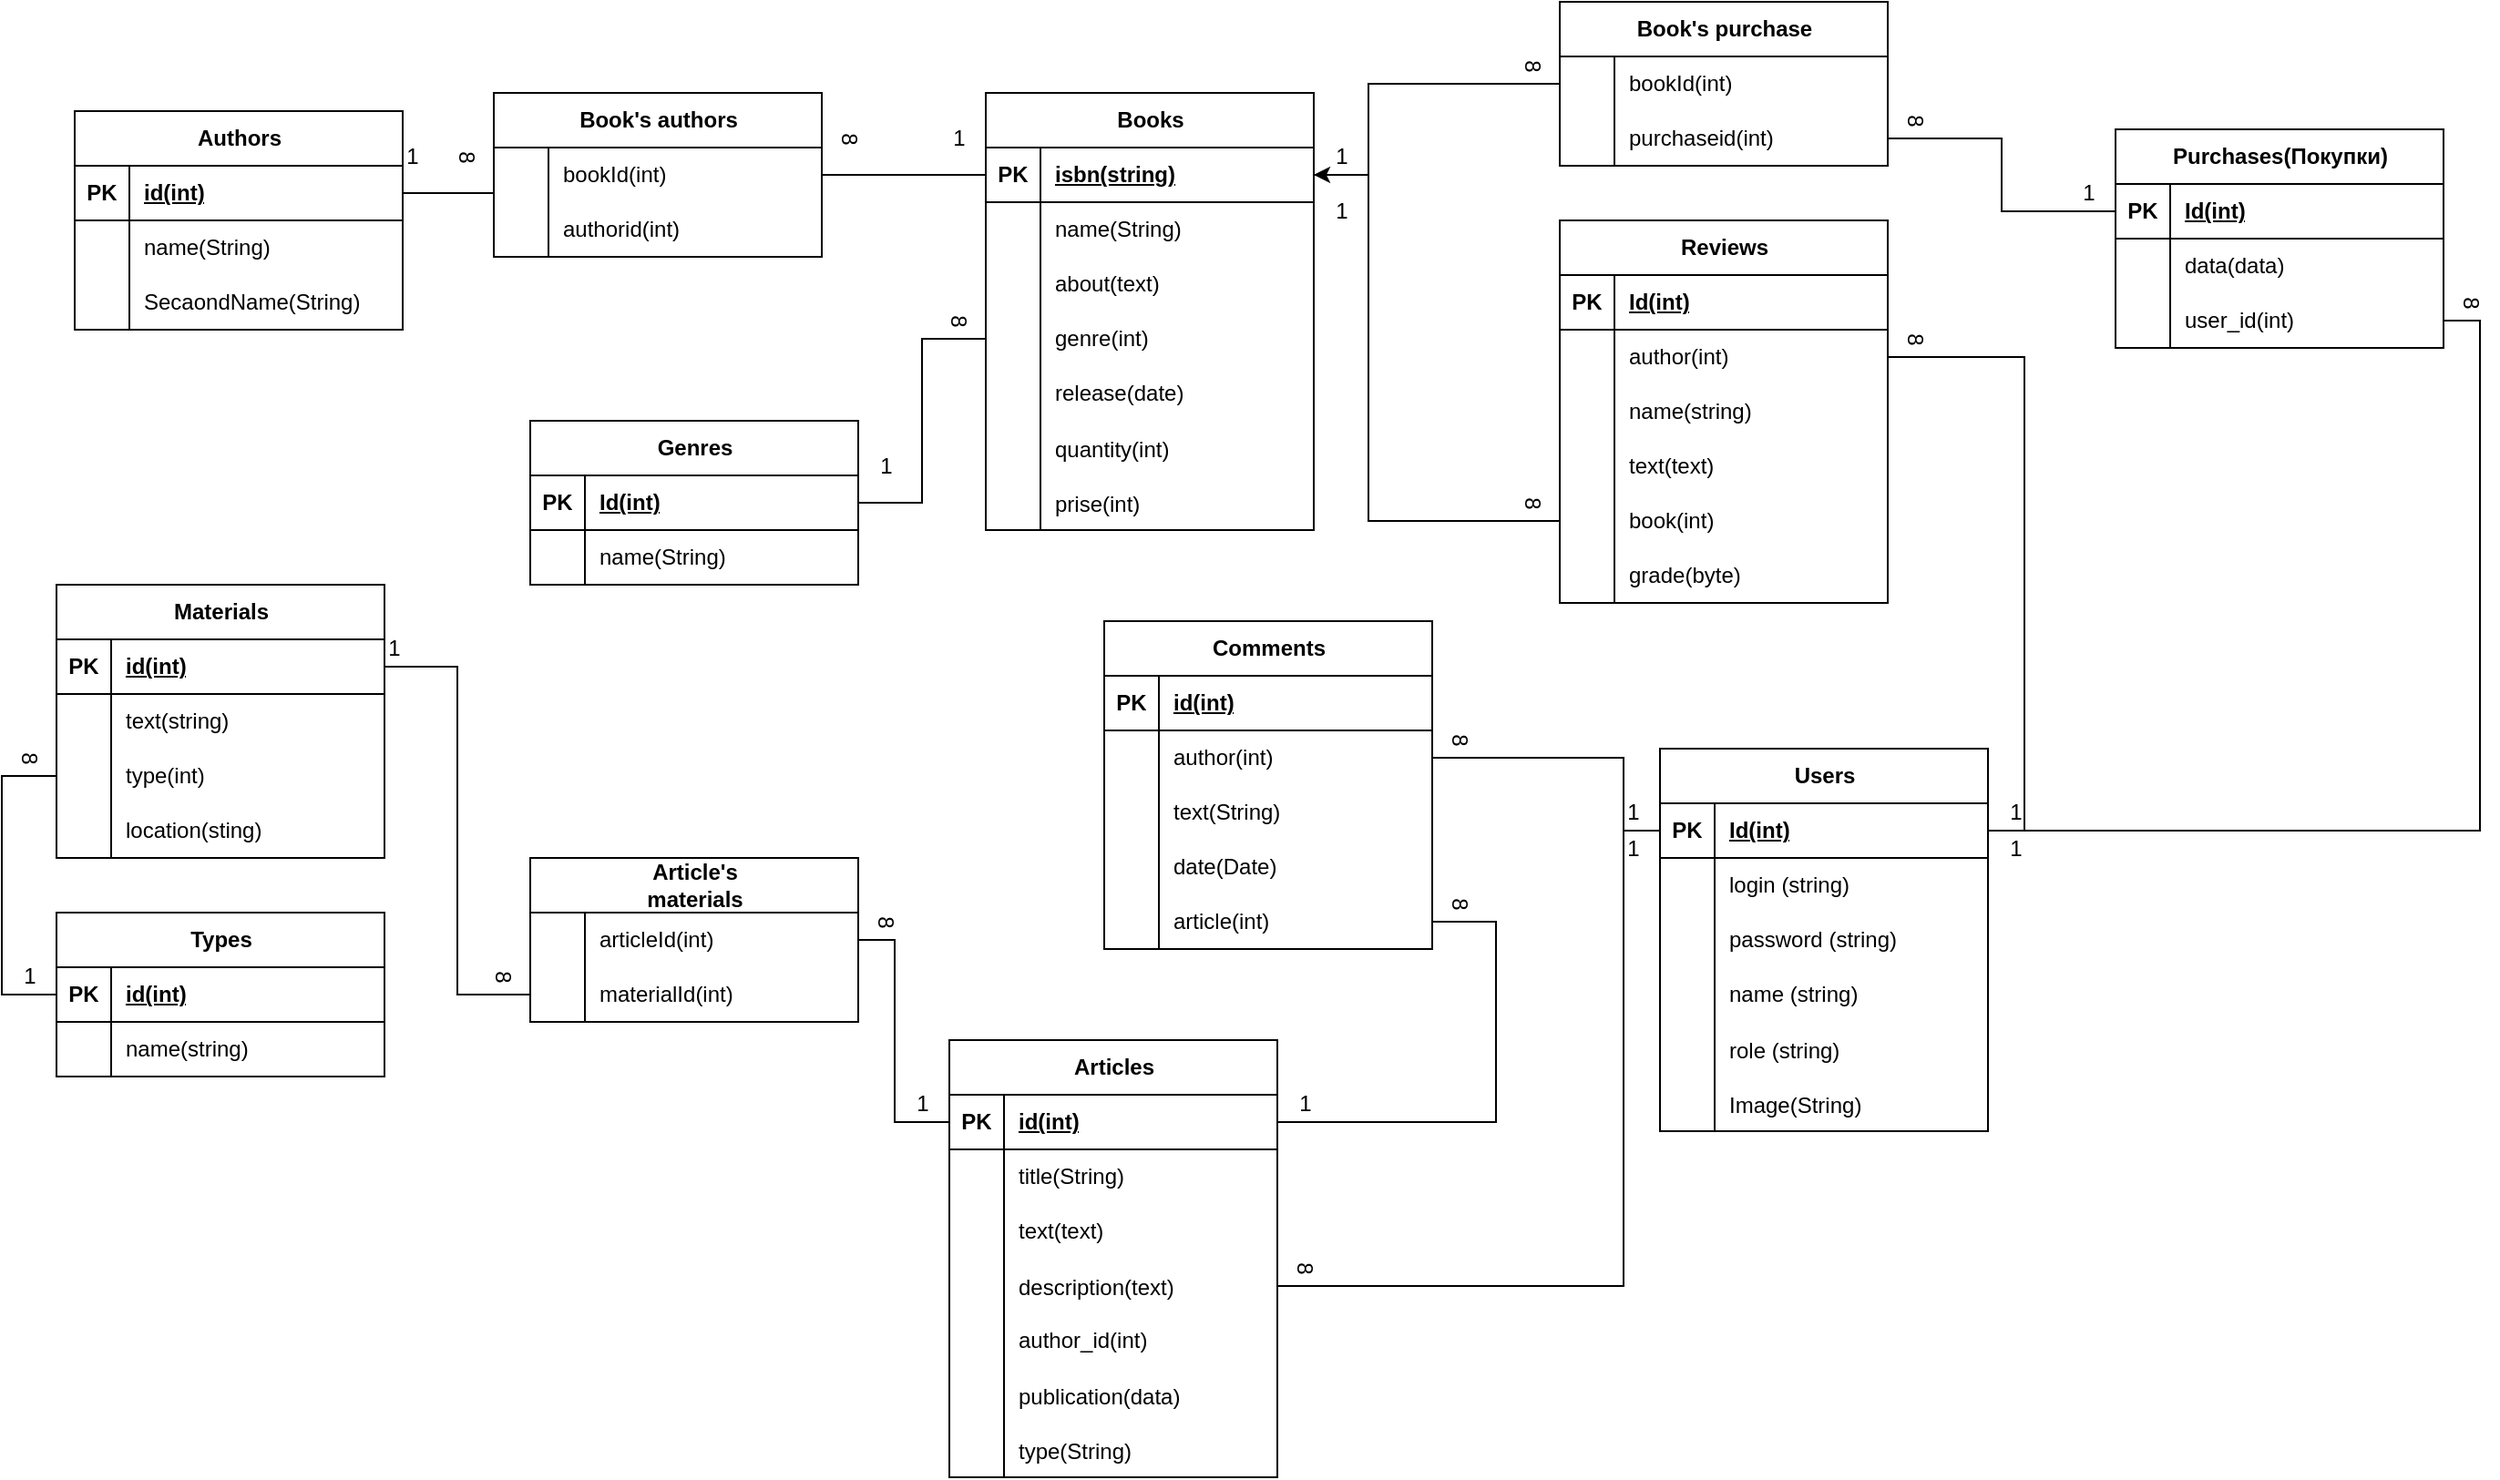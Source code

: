 <mxfile version="24.7.17">
  <diagram name="Page-1" id="RmEIW54PaPQme25rKz0C">
    <mxGraphModel dx="2699" dy="983" grid="1" gridSize="10" guides="1" tooltips="1" connect="1" arrows="1" fold="1" page="1" pageScale="1" pageWidth="827" pageHeight="1169" math="0" shadow="0">
      <root>
        <mxCell id="0" />
        <mxCell id="1" parent="0" />
        <mxCell id="2KNX0bM9ZhHJa3ImGI99-5" value="Users" style="shape=table;startSize=30;container=1;collapsible=1;childLayout=tableLayout;fixedRows=1;rowLines=0;fontStyle=1;align=center;resizeLast=1;html=1;" parent="1" vertex="1">
          <mxGeometry x="690" y="470" width="180" height="210" as="geometry" />
        </mxCell>
        <mxCell id="2KNX0bM9ZhHJa3ImGI99-6" value="" style="shape=tableRow;horizontal=0;startSize=0;swimlaneHead=0;swimlaneBody=0;fillColor=none;collapsible=0;dropTarget=0;points=[[0,0.5],[1,0.5]];portConstraint=eastwest;top=0;left=0;right=0;bottom=1;" parent="2KNX0bM9ZhHJa3ImGI99-5" vertex="1">
          <mxGeometry y="30" width="180" height="30" as="geometry" />
        </mxCell>
        <mxCell id="2KNX0bM9ZhHJa3ImGI99-7" value="PK" style="shape=partialRectangle;connectable=0;fillColor=none;top=0;left=0;bottom=0;right=0;fontStyle=1;overflow=hidden;whiteSpace=wrap;html=1;" parent="2KNX0bM9ZhHJa3ImGI99-6" vertex="1">
          <mxGeometry width="30" height="30" as="geometry">
            <mxRectangle width="30" height="30" as="alternateBounds" />
          </mxGeometry>
        </mxCell>
        <mxCell id="2KNX0bM9ZhHJa3ImGI99-8" value="Id(int)" style="shape=partialRectangle;connectable=0;fillColor=none;top=0;left=0;bottom=0;right=0;align=left;spacingLeft=6;fontStyle=5;overflow=hidden;whiteSpace=wrap;html=1;" parent="2KNX0bM9ZhHJa3ImGI99-6" vertex="1">
          <mxGeometry x="30" width="150" height="30" as="geometry">
            <mxRectangle width="150" height="30" as="alternateBounds" />
          </mxGeometry>
        </mxCell>
        <mxCell id="2KNX0bM9ZhHJa3ImGI99-9" value="" style="shape=tableRow;horizontal=0;startSize=0;swimlaneHead=0;swimlaneBody=0;fillColor=none;collapsible=0;dropTarget=0;points=[[0,0.5],[1,0.5]];portConstraint=eastwest;top=0;left=0;right=0;bottom=0;" parent="2KNX0bM9ZhHJa3ImGI99-5" vertex="1">
          <mxGeometry y="60" width="180" height="30" as="geometry" />
        </mxCell>
        <mxCell id="2KNX0bM9ZhHJa3ImGI99-10" value="" style="shape=partialRectangle;connectable=0;fillColor=none;top=0;left=0;bottom=0;right=0;editable=1;overflow=hidden;whiteSpace=wrap;html=1;" parent="2KNX0bM9ZhHJa3ImGI99-9" vertex="1">
          <mxGeometry width="30" height="30" as="geometry">
            <mxRectangle width="30" height="30" as="alternateBounds" />
          </mxGeometry>
        </mxCell>
        <mxCell id="2KNX0bM9ZhHJa3ImGI99-11" value="login (string)" style="shape=partialRectangle;connectable=0;fillColor=none;top=0;left=0;bottom=0;right=0;align=left;spacingLeft=6;overflow=hidden;whiteSpace=wrap;html=1;" parent="2KNX0bM9ZhHJa3ImGI99-9" vertex="1">
          <mxGeometry x="30" width="150" height="30" as="geometry">
            <mxRectangle width="150" height="30" as="alternateBounds" />
          </mxGeometry>
        </mxCell>
        <mxCell id="2KNX0bM9ZhHJa3ImGI99-12" value="" style="shape=tableRow;horizontal=0;startSize=0;swimlaneHead=0;swimlaneBody=0;fillColor=none;collapsible=0;dropTarget=0;points=[[0,0.5],[1,0.5]];portConstraint=eastwest;top=0;left=0;right=0;bottom=0;" parent="2KNX0bM9ZhHJa3ImGI99-5" vertex="1">
          <mxGeometry y="90" width="180" height="30" as="geometry" />
        </mxCell>
        <mxCell id="2KNX0bM9ZhHJa3ImGI99-13" value="" style="shape=partialRectangle;connectable=0;fillColor=none;top=0;left=0;bottom=0;right=0;editable=1;overflow=hidden;whiteSpace=wrap;html=1;" parent="2KNX0bM9ZhHJa3ImGI99-12" vertex="1">
          <mxGeometry width="30" height="30" as="geometry">
            <mxRectangle width="30" height="30" as="alternateBounds" />
          </mxGeometry>
        </mxCell>
        <mxCell id="2KNX0bM9ZhHJa3ImGI99-14" value="password (string)" style="shape=partialRectangle;connectable=0;fillColor=none;top=0;left=0;bottom=0;right=0;align=left;spacingLeft=6;overflow=hidden;whiteSpace=wrap;html=1;" parent="2KNX0bM9ZhHJa3ImGI99-12" vertex="1">
          <mxGeometry x="30" width="150" height="30" as="geometry">
            <mxRectangle width="150" height="30" as="alternateBounds" />
          </mxGeometry>
        </mxCell>
        <mxCell id="2KNX0bM9ZhHJa3ImGI99-15" value="" style="shape=tableRow;horizontal=0;startSize=0;swimlaneHead=0;swimlaneBody=0;fillColor=none;collapsible=0;dropTarget=0;points=[[0,0.5],[1,0.5]];portConstraint=eastwest;top=0;left=0;right=0;bottom=0;" parent="2KNX0bM9ZhHJa3ImGI99-5" vertex="1">
          <mxGeometry y="120" width="180" height="30" as="geometry" />
        </mxCell>
        <mxCell id="2KNX0bM9ZhHJa3ImGI99-16" value="" style="shape=partialRectangle;connectable=0;fillColor=none;top=0;left=0;bottom=0;right=0;editable=1;overflow=hidden;whiteSpace=wrap;html=1;" parent="2KNX0bM9ZhHJa3ImGI99-15" vertex="1">
          <mxGeometry width="30" height="30" as="geometry">
            <mxRectangle width="30" height="30" as="alternateBounds" />
          </mxGeometry>
        </mxCell>
        <mxCell id="2KNX0bM9ZhHJa3ImGI99-17" value="name (string)" style="shape=partialRectangle;connectable=0;fillColor=none;top=0;left=0;bottom=0;right=0;align=left;spacingLeft=6;overflow=hidden;whiteSpace=wrap;html=1;" parent="2KNX0bM9ZhHJa3ImGI99-15" vertex="1">
          <mxGeometry x="30" width="150" height="30" as="geometry">
            <mxRectangle width="150" height="30" as="alternateBounds" />
          </mxGeometry>
        </mxCell>
        <mxCell id="2KNX0bM9ZhHJa3ImGI99-18" value="" style="shape=tableRow;horizontal=0;startSize=0;swimlaneHead=0;swimlaneBody=0;fillColor=none;collapsible=0;dropTarget=0;points=[[0,0.5],[1,0.5]];portConstraint=eastwest;top=0;left=0;right=0;bottom=0;" parent="2KNX0bM9ZhHJa3ImGI99-5" vertex="1">
          <mxGeometry y="150" width="180" height="30" as="geometry" />
        </mxCell>
        <mxCell id="2KNX0bM9ZhHJa3ImGI99-19" value="" style="shape=partialRectangle;connectable=0;fillColor=none;top=0;left=0;bottom=0;right=0;editable=1;overflow=hidden;" parent="2KNX0bM9ZhHJa3ImGI99-18" vertex="1">
          <mxGeometry width="30" height="30" as="geometry">
            <mxRectangle width="30" height="30" as="alternateBounds" />
          </mxGeometry>
        </mxCell>
        <mxCell id="2KNX0bM9ZhHJa3ImGI99-20" value="role (string)" style="shape=partialRectangle;connectable=0;fillColor=none;top=0;left=0;bottom=0;right=0;align=left;spacingLeft=6;overflow=hidden;" parent="2KNX0bM9ZhHJa3ImGI99-18" vertex="1">
          <mxGeometry x="30" width="150" height="30" as="geometry">
            <mxRectangle width="150" height="30" as="alternateBounds" />
          </mxGeometry>
        </mxCell>
        <mxCell id="2KNX0bM9ZhHJa3ImGI99-214" style="shape=tableRow;horizontal=0;startSize=0;swimlaneHead=0;swimlaneBody=0;fillColor=none;collapsible=0;dropTarget=0;points=[[0,0.5],[1,0.5]];portConstraint=eastwest;top=0;left=0;right=0;bottom=0;" parent="2KNX0bM9ZhHJa3ImGI99-5" vertex="1">
          <mxGeometry y="180" width="180" height="30" as="geometry" />
        </mxCell>
        <mxCell id="2KNX0bM9ZhHJa3ImGI99-215" style="shape=partialRectangle;connectable=0;fillColor=none;top=0;left=0;bottom=0;right=0;editable=1;overflow=hidden;" parent="2KNX0bM9ZhHJa3ImGI99-214" vertex="1">
          <mxGeometry width="30" height="30" as="geometry">
            <mxRectangle width="30" height="30" as="alternateBounds" />
          </mxGeometry>
        </mxCell>
        <mxCell id="2KNX0bM9ZhHJa3ImGI99-216" value="Image(String)" style="shape=partialRectangle;connectable=0;fillColor=none;top=0;left=0;bottom=0;right=0;align=left;spacingLeft=6;overflow=hidden;" parent="2KNX0bM9ZhHJa3ImGI99-214" vertex="1">
          <mxGeometry x="30" width="150" height="30" as="geometry">
            <mxRectangle width="150" height="30" as="alternateBounds" />
          </mxGeometry>
        </mxCell>
        <mxCell id="2KNX0bM9ZhHJa3ImGI99-21" value="&lt;span style=&quot;white-space: pre-wrap;&quot; data-src-align=&quot;0:4&quot; class=&quot;EzKURWReUAB5oZgtQNkl&quot;&gt;Genres&lt;/span&gt;" style="shape=table;startSize=30;container=1;collapsible=1;childLayout=tableLayout;fixedRows=1;rowLines=0;fontStyle=1;align=center;resizeLast=1;html=1;" parent="1" vertex="1">
          <mxGeometry x="70" y="290" width="180" height="90" as="geometry" />
        </mxCell>
        <mxCell id="2KNX0bM9ZhHJa3ImGI99-22" value="" style="shape=tableRow;horizontal=0;startSize=0;swimlaneHead=0;swimlaneBody=0;fillColor=none;collapsible=0;dropTarget=0;points=[[0,0.5],[1,0.5]];portConstraint=eastwest;top=0;left=0;right=0;bottom=1;" parent="2KNX0bM9ZhHJa3ImGI99-21" vertex="1">
          <mxGeometry y="30" width="180" height="30" as="geometry" />
        </mxCell>
        <mxCell id="2KNX0bM9ZhHJa3ImGI99-23" value="PK" style="shape=partialRectangle;connectable=0;fillColor=none;top=0;left=0;bottom=0;right=0;fontStyle=1;overflow=hidden;whiteSpace=wrap;html=1;" parent="2KNX0bM9ZhHJa3ImGI99-22" vertex="1">
          <mxGeometry width="30" height="30" as="geometry">
            <mxRectangle width="30" height="30" as="alternateBounds" />
          </mxGeometry>
        </mxCell>
        <mxCell id="2KNX0bM9ZhHJa3ImGI99-24" value="Id(int)" style="shape=partialRectangle;connectable=0;fillColor=none;top=0;left=0;bottom=0;right=0;align=left;spacingLeft=6;fontStyle=5;overflow=hidden;whiteSpace=wrap;html=1;" parent="2KNX0bM9ZhHJa3ImGI99-22" vertex="1">
          <mxGeometry x="30" width="150" height="30" as="geometry">
            <mxRectangle width="150" height="30" as="alternateBounds" />
          </mxGeometry>
        </mxCell>
        <mxCell id="2KNX0bM9ZhHJa3ImGI99-25" value="" style="shape=tableRow;horizontal=0;startSize=0;swimlaneHead=0;swimlaneBody=0;fillColor=none;collapsible=0;dropTarget=0;points=[[0,0.5],[1,0.5]];portConstraint=eastwest;top=0;left=0;right=0;bottom=0;" parent="2KNX0bM9ZhHJa3ImGI99-21" vertex="1">
          <mxGeometry y="60" width="180" height="30" as="geometry" />
        </mxCell>
        <mxCell id="2KNX0bM9ZhHJa3ImGI99-26" value="" style="shape=partialRectangle;connectable=0;fillColor=none;top=0;left=0;bottom=0;right=0;editable=1;overflow=hidden;whiteSpace=wrap;html=1;" parent="2KNX0bM9ZhHJa3ImGI99-25" vertex="1">
          <mxGeometry width="30" height="30" as="geometry">
            <mxRectangle width="30" height="30" as="alternateBounds" />
          </mxGeometry>
        </mxCell>
        <mxCell id="2KNX0bM9ZhHJa3ImGI99-27" value="name(String)" style="shape=partialRectangle;connectable=0;fillColor=none;top=0;left=0;bottom=0;right=0;align=left;spacingLeft=6;overflow=hidden;whiteSpace=wrap;html=1;" parent="2KNX0bM9ZhHJa3ImGI99-25" vertex="1">
          <mxGeometry x="30" width="150" height="30" as="geometry">
            <mxRectangle width="150" height="30" as="alternateBounds" />
          </mxGeometry>
        </mxCell>
        <mxCell id="2KNX0bM9ZhHJa3ImGI99-34" value="Books" style="shape=table;startSize=30;container=1;collapsible=1;childLayout=tableLayout;fixedRows=1;rowLines=0;fontStyle=1;align=center;resizeLast=1;html=1;" parent="1" vertex="1">
          <mxGeometry x="320" y="110" width="180" height="240" as="geometry" />
        </mxCell>
        <mxCell id="2KNX0bM9ZhHJa3ImGI99-35" value="" style="shape=tableRow;horizontal=0;startSize=0;swimlaneHead=0;swimlaneBody=0;fillColor=none;collapsible=0;dropTarget=0;points=[[0,0.5],[1,0.5]];portConstraint=eastwest;top=0;left=0;right=0;bottom=1;" parent="2KNX0bM9ZhHJa3ImGI99-34" vertex="1">
          <mxGeometry y="30" width="180" height="30" as="geometry" />
        </mxCell>
        <mxCell id="2KNX0bM9ZhHJa3ImGI99-36" value="PK" style="shape=partialRectangle;connectable=0;fillColor=none;top=0;left=0;bottom=0;right=0;fontStyle=1;overflow=hidden;whiteSpace=wrap;html=1;" parent="2KNX0bM9ZhHJa3ImGI99-35" vertex="1">
          <mxGeometry width="30" height="30" as="geometry">
            <mxRectangle width="30" height="30" as="alternateBounds" />
          </mxGeometry>
        </mxCell>
        <mxCell id="2KNX0bM9ZhHJa3ImGI99-37" value="isbn(string)" style="shape=partialRectangle;connectable=0;fillColor=none;top=0;left=0;bottom=0;right=0;align=left;spacingLeft=6;fontStyle=5;overflow=hidden;whiteSpace=wrap;html=1;" parent="2KNX0bM9ZhHJa3ImGI99-35" vertex="1">
          <mxGeometry x="30" width="150" height="30" as="geometry">
            <mxRectangle width="150" height="30" as="alternateBounds" />
          </mxGeometry>
        </mxCell>
        <mxCell id="2KNX0bM9ZhHJa3ImGI99-38" value="" style="shape=tableRow;horizontal=0;startSize=0;swimlaneHead=0;swimlaneBody=0;fillColor=none;collapsible=0;dropTarget=0;points=[[0,0.5],[1,0.5]];portConstraint=eastwest;top=0;left=0;right=0;bottom=0;" parent="2KNX0bM9ZhHJa3ImGI99-34" vertex="1">
          <mxGeometry y="60" width="180" height="30" as="geometry" />
        </mxCell>
        <mxCell id="2KNX0bM9ZhHJa3ImGI99-39" value="" style="shape=partialRectangle;connectable=0;fillColor=none;top=0;left=0;bottom=0;right=0;editable=1;overflow=hidden;whiteSpace=wrap;html=1;" parent="2KNX0bM9ZhHJa3ImGI99-38" vertex="1">
          <mxGeometry width="30" height="30" as="geometry">
            <mxRectangle width="30" height="30" as="alternateBounds" />
          </mxGeometry>
        </mxCell>
        <mxCell id="2KNX0bM9ZhHJa3ImGI99-40" value="name(String)" style="shape=partialRectangle;connectable=0;fillColor=none;top=0;left=0;bottom=0;right=0;align=left;spacingLeft=6;overflow=hidden;whiteSpace=wrap;html=1;" parent="2KNX0bM9ZhHJa3ImGI99-38" vertex="1">
          <mxGeometry x="30" width="150" height="30" as="geometry">
            <mxRectangle width="150" height="30" as="alternateBounds" />
          </mxGeometry>
        </mxCell>
        <mxCell id="2KNX0bM9ZhHJa3ImGI99-41" value="" style="shape=tableRow;horizontal=0;startSize=0;swimlaneHead=0;swimlaneBody=0;fillColor=none;collapsible=0;dropTarget=0;points=[[0,0.5],[1,0.5]];portConstraint=eastwest;top=0;left=0;right=0;bottom=0;" parent="2KNX0bM9ZhHJa3ImGI99-34" vertex="1">
          <mxGeometry y="90" width="180" height="30" as="geometry" />
        </mxCell>
        <mxCell id="2KNX0bM9ZhHJa3ImGI99-42" value="" style="shape=partialRectangle;connectable=0;fillColor=none;top=0;left=0;bottom=0;right=0;editable=1;overflow=hidden;whiteSpace=wrap;html=1;" parent="2KNX0bM9ZhHJa3ImGI99-41" vertex="1">
          <mxGeometry width="30" height="30" as="geometry">
            <mxRectangle width="30" height="30" as="alternateBounds" />
          </mxGeometry>
        </mxCell>
        <mxCell id="2KNX0bM9ZhHJa3ImGI99-43" value="about(text)" style="shape=partialRectangle;connectable=0;fillColor=none;top=0;left=0;bottom=0;right=0;align=left;spacingLeft=6;overflow=hidden;whiteSpace=wrap;html=1;" parent="2KNX0bM9ZhHJa3ImGI99-41" vertex="1">
          <mxGeometry x="30" width="150" height="30" as="geometry">
            <mxRectangle width="150" height="30" as="alternateBounds" />
          </mxGeometry>
        </mxCell>
        <mxCell id="2KNX0bM9ZhHJa3ImGI99-47" style="shape=tableRow;horizontal=0;startSize=0;swimlaneHead=0;swimlaneBody=0;fillColor=none;collapsible=0;dropTarget=0;points=[[0,0.5],[1,0.5]];portConstraint=eastwest;top=0;left=0;right=0;bottom=0;" parent="2KNX0bM9ZhHJa3ImGI99-34" vertex="1">
          <mxGeometry y="120" width="180" height="30" as="geometry" />
        </mxCell>
        <mxCell id="2KNX0bM9ZhHJa3ImGI99-48" style="shape=partialRectangle;connectable=0;fillColor=none;top=0;left=0;bottom=0;right=0;editable=1;overflow=hidden;whiteSpace=wrap;html=1;" parent="2KNX0bM9ZhHJa3ImGI99-47" vertex="1">
          <mxGeometry width="30" height="30" as="geometry">
            <mxRectangle width="30" height="30" as="alternateBounds" />
          </mxGeometry>
        </mxCell>
        <mxCell id="2KNX0bM9ZhHJa3ImGI99-49" value="genre(int)" style="shape=partialRectangle;connectable=0;fillColor=none;top=0;left=0;bottom=0;right=0;align=left;spacingLeft=6;overflow=hidden;whiteSpace=wrap;html=1;" parent="2KNX0bM9ZhHJa3ImGI99-47" vertex="1">
          <mxGeometry x="30" width="150" height="30" as="geometry">
            <mxRectangle width="150" height="30" as="alternateBounds" />
          </mxGeometry>
        </mxCell>
        <mxCell id="2KNX0bM9ZhHJa3ImGI99-51" style="shape=tableRow;horizontal=0;startSize=0;swimlaneHead=0;swimlaneBody=0;fillColor=none;collapsible=0;dropTarget=0;points=[[0,0.5],[1,0.5]];portConstraint=eastwest;top=0;left=0;right=0;bottom=0;" parent="2KNX0bM9ZhHJa3ImGI99-34" vertex="1">
          <mxGeometry y="150" width="180" height="30" as="geometry" />
        </mxCell>
        <mxCell id="2KNX0bM9ZhHJa3ImGI99-52" style="shape=partialRectangle;connectable=0;fillColor=none;top=0;left=0;bottom=0;right=0;editable=1;overflow=hidden;whiteSpace=wrap;html=1;" parent="2KNX0bM9ZhHJa3ImGI99-51" vertex="1">
          <mxGeometry width="30" height="30" as="geometry">
            <mxRectangle width="30" height="30" as="alternateBounds" />
          </mxGeometry>
        </mxCell>
        <mxCell id="2KNX0bM9ZhHJa3ImGI99-53" value="&lt;span style=&quot;white-space-collapse: preserve;&quot; data-src-align=&quot;5:6&quot; class=&quot;EzKURWReUAB5oZgtQNkl&quot;&gt;release(date)&lt;/span&gt;" style="shape=partialRectangle;connectable=0;fillColor=none;top=0;left=0;bottom=0;right=0;align=left;spacingLeft=6;overflow=hidden;whiteSpace=wrap;html=1;" parent="2KNX0bM9ZhHJa3ImGI99-51" vertex="1">
          <mxGeometry x="30" width="150" height="30" as="geometry">
            <mxRectangle width="150" height="30" as="alternateBounds" />
          </mxGeometry>
        </mxCell>
        <mxCell id="BOEzgY1-2Bc3hSXH4JeI-1" value="" style="shape=tableRow;horizontal=0;startSize=0;swimlaneHead=0;swimlaneBody=0;fillColor=none;collapsible=0;dropTarget=0;points=[[0,0.5],[1,0.5]];portConstraint=eastwest;top=0;left=0;right=0;bottom=0;" parent="2KNX0bM9ZhHJa3ImGI99-34" vertex="1">
          <mxGeometry y="180" width="180" height="30" as="geometry" />
        </mxCell>
        <mxCell id="BOEzgY1-2Bc3hSXH4JeI-2" value="" style="shape=partialRectangle;connectable=0;fillColor=none;top=0;left=0;bottom=0;right=0;editable=1;overflow=hidden;" parent="BOEzgY1-2Bc3hSXH4JeI-1" vertex="1">
          <mxGeometry width="30" height="30" as="geometry">
            <mxRectangle width="30" height="30" as="alternateBounds" />
          </mxGeometry>
        </mxCell>
        <mxCell id="BOEzgY1-2Bc3hSXH4JeI-3" value="quantity(int)" style="shape=partialRectangle;connectable=0;fillColor=none;top=0;left=0;bottom=0;right=0;align=left;spacingLeft=6;overflow=hidden;" parent="BOEzgY1-2Bc3hSXH4JeI-1" vertex="1">
          <mxGeometry x="30" width="150" height="30" as="geometry">
            <mxRectangle width="150" height="30" as="alternateBounds" />
          </mxGeometry>
        </mxCell>
        <mxCell id="BOEzgY1-2Bc3hSXH4JeI-4" value="" style="shape=tableRow;horizontal=0;startSize=0;swimlaneHead=0;swimlaneBody=0;fillColor=none;collapsible=0;dropTarget=0;points=[[0,0.5],[1,0.5]];portConstraint=eastwest;top=0;left=0;right=0;bottom=0;" parent="2KNX0bM9ZhHJa3ImGI99-34" vertex="1">
          <mxGeometry y="210" width="180" height="30" as="geometry" />
        </mxCell>
        <mxCell id="BOEzgY1-2Bc3hSXH4JeI-5" value="" style="shape=partialRectangle;connectable=0;fillColor=none;top=0;left=0;bottom=0;right=0;editable=1;overflow=hidden;" parent="BOEzgY1-2Bc3hSXH4JeI-4" vertex="1">
          <mxGeometry width="30" height="30" as="geometry">
            <mxRectangle width="30" height="30" as="alternateBounds" />
          </mxGeometry>
        </mxCell>
        <mxCell id="BOEzgY1-2Bc3hSXH4JeI-6" value="prise(int)" style="shape=partialRectangle;connectable=0;fillColor=none;top=0;left=0;bottom=0;right=0;align=left;spacingLeft=6;overflow=hidden;" parent="BOEzgY1-2Bc3hSXH4JeI-4" vertex="1">
          <mxGeometry x="30" width="150" height="30" as="geometry">
            <mxRectangle width="150" height="30" as="alternateBounds" />
          </mxGeometry>
        </mxCell>
        <mxCell id="2KNX0bM9ZhHJa3ImGI99-58" value="Authors" style="shape=table;startSize=30;container=1;collapsible=1;childLayout=tableLayout;fixedRows=1;rowLines=0;fontStyle=1;align=center;resizeLast=1;html=1;" parent="1" vertex="1">
          <mxGeometry x="-180" y="120" width="180" height="120" as="geometry" />
        </mxCell>
        <mxCell id="2KNX0bM9ZhHJa3ImGI99-59" value="" style="shape=tableRow;horizontal=0;startSize=0;swimlaneHead=0;swimlaneBody=0;fillColor=none;collapsible=0;dropTarget=0;points=[[0,0.5],[1,0.5]];portConstraint=eastwest;top=0;left=0;right=0;bottom=1;" parent="2KNX0bM9ZhHJa3ImGI99-58" vertex="1">
          <mxGeometry y="30" width="180" height="30" as="geometry" />
        </mxCell>
        <mxCell id="2KNX0bM9ZhHJa3ImGI99-60" value="PK" style="shape=partialRectangle;connectable=0;fillColor=none;top=0;left=0;bottom=0;right=0;fontStyle=1;overflow=hidden;whiteSpace=wrap;html=1;" parent="2KNX0bM9ZhHJa3ImGI99-59" vertex="1">
          <mxGeometry width="30" height="30" as="geometry">
            <mxRectangle width="30" height="30" as="alternateBounds" />
          </mxGeometry>
        </mxCell>
        <mxCell id="2KNX0bM9ZhHJa3ImGI99-61" value="id(int)" style="shape=partialRectangle;connectable=0;fillColor=none;top=0;left=0;bottom=0;right=0;align=left;spacingLeft=6;fontStyle=5;overflow=hidden;whiteSpace=wrap;html=1;" parent="2KNX0bM9ZhHJa3ImGI99-59" vertex="1">
          <mxGeometry x="30" width="150" height="30" as="geometry">
            <mxRectangle width="150" height="30" as="alternateBounds" />
          </mxGeometry>
        </mxCell>
        <mxCell id="2KNX0bM9ZhHJa3ImGI99-62" value="" style="shape=tableRow;horizontal=0;startSize=0;swimlaneHead=0;swimlaneBody=0;fillColor=none;collapsible=0;dropTarget=0;points=[[0,0.5],[1,0.5]];portConstraint=eastwest;top=0;left=0;right=0;bottom=0;" parent="2KNX0bM9ZhHJa3ImGI99-58" vertex="1">
          <mxGeometry y="60" width="180" height="30" as="geometry" />
        </mxCell>
        <mxCell id="2KNX0bM9ZhHJa3ImGI99-63" value="" style="shape=partialRectangle;connectable=0;fillColor=none;top=0;left=0;bottom=0;right=0;editable=1;overflow=hidden;whiteSpace=wrap;html=1;" parent="2KNX0bM9ZhHJa3ImGI99-62" vertex="1">
          <mxGeometry width="30" height="30" as="geometry">
            <mxRectangle width="30" height="30" as="alternateBounds" />
          </mxGeometry>
        </mxCell>
        <mxCell id="2KNX0bM9ZhHJa3ImGI99-64" value="name(String)" style="shape=partialRectangle;connectable=0;fillColor=none;top=0;left=0;bottom=0;right=0;align=left;spacingLeft=6;overflow=hidden;whiteSpace=wrap;html=1;" parent="2KNX0bM9ZhHJa3ImGI99-62" vertex="1">
          <mxGeometry x="30" width="150" height="30" as="geometry">
            <mxRectangle width="150" height="30" as="alternateBounds" />
          </mxGeometry>
        </mxCell>
        <mxCell id="2KNX0bM9ZhHJa3ImGI99-65" value="" style="shape=tableRow;horizontal=0;startSize=0;swimlaneHead=0;swimlaneBody=0;fillColor=none;collapsible=0;dropTarget=0;points=[[0,0.5],[1,0.5]];portConstraint=eastwest;top=0;left=0;right=0;bottom=0;" parent="2KNX0bM9ZhHJa3ImGI99-58" vertex="1">
          <mxGeometry y="90" width="180" height="30" as="geometry" />
        </mxCell>
        <mxCell id="2KNX0bM9ZhHJa3ImGI99-66" value="" style="shape=partialRectangle;connectable=0;fillColor=none;top=0;left=0;bottom=0;right=0;editable=1;overflow=hidden;whiteSpace=wrap;html=1;" parent="2KNX0bM9ZhHJa3ImGI99-65" vertex="1">
          <mxGeometry width="30" height="30" as="geometry">
            <mxRectangle width="30" height="30" as="alternateBounds" />
          </mxGeometry>
        </mxCell>
        <mxCell id="2KNX0bM9ZhHJa3ImGI99-67" value="SecaondName(String)" style="shape=partialRectangle;connectable=0;fillColor=none;top=0;left=0;bottom=0;right=0;align=left;spacingLeft=6;overflow=hidden;whiteSpace=wrap;html=1;" parent="2KNX0bM9ZhHJa3ImGI99-65" vertex="1">
          <mxGeometry x="30" width="150" height="30" as="geometry">
            <mxRectangle width="150" height="30" as="alternateBounds" />
          </mxGeometry>
        </mxCell>
        <mxCell id="2KNX0bM9ZhHJa3ImGI99-72" value="Book&#39;s authors" style="shape=table;startSize=30;container=1;collapsible=1;childLayout=tableLayout;fixedRows=1;rowLines=0;fontStyle=1;align=center;resizeLast=1;html=1;" parent="1" vertex="1">
          <mxGeometry x="50" y="110" width="180" height="90" as="geometry" />
        </mxCell>
        <mxCell id="2KNX0bM9ZhHJa3ImGI99-76" value="" style="shape=tableRow;horizontal=0;startSize=0;swimlaneHead=0;swimlaneBody=0;fillColor=none;collapsible=0;dropTarget=0;points=[[0,0.5],[1,0.5]];portConstraint=eastwest;top=0;left=0;right=0;bottom=0;" parent="2KNX0bM9ZhHJa3ImGI99-72" vertex="1">
          <mxGeometry y="30" width="180" height="30" as="geometry" />
        </mxCell>
        <mxCell id="2KNX0bM9ZhHJa3ImGI99-77" value="" style="shape=partialRectangle;connectable=0;fillColor=none;top=0;left=0;bottom=0;right=0;editable=1;overflow=hidden;whiteSpace=wrap;html=1;" parent="2KNX0bM9ZhHJa3ImGI99-76" vertex="1">
          <mxGeometry width="30" height="30" as="geometry">
            <mxRectangle width="30" height="30" as="alternateBounds" />
          </mxGeometry>
        </mxCell>
        <mxCell id="2KNX0bM9ZhHJa3ImGI99-78" value="bookId(int)" style="shape=partialRectangle;connectable=0;fillColor=none;top=0;left=0;bottom=0;right=0;align=left;spacingLeft=6;overflow=hidden;whiteSpace=wrap;html=1;" parent="2KNX0bM9ZhHJa3ImGI99-76" vertex="1">
          <mxGeometry x="30" width="150" height="30" as="geometry">
            <mxRectangle width="150" height="30" as="alternateBounds" />
          </mxGeometry>
        </mxCell>
        <mxCell id="2KNX0bM9ZhHJa3ImGI99-79" value="" style="shape=tableRow;horizontal=0;startSize=0;swimlaneHead=0;swimlaneBody=0;fillColor=none;collapsible=0;dropTarget=0;points=[[0,0.5],[1,0.5]];portConstraint=eastwest;top=0;left=0;right=0;bottom=0;" parent="2KNX0bM9ZhHJa3ImGI99-72" vertex="1">
          <mxGeometry y="60" width="180" height="30" as="geometry" />
        </mxCell>
        <mxCell id="2KNX0bM9ZhHJa3ImGI99-80" value="" style="shape=partialRectangle;connectable=0;fillColor=none;top=0;left=0;bottom=0;right=0;editable=1;overflow=hidden;whiteSpace=wrap;html=1;" parent="2KNX0bM9ZhHJa3ImGI99-79" vertex="1">
          <mxGeometry width="30" height="30" as="geometry">
            <mxRectangle width="30" height="30" as="alternateBounds" />
          </mxGeometry>
        </mxCell>
        <mxCell id="2KNX0bM9ZhHJa3ImGI99-81" value="authorid(int)" style="shape=partialRectangle;connectable=0;fillColor=none;top=0;left=0;bottom=0;right=0;align=left;spacingLeft=6;overflow=hidden;whiteSpace=wrap;html=1;" parent="2KNX0bM9ZhHJa3ImGI99-79" vertex="1">
          <mxGeometry x="30" width="150" height="30" as="geometry">
            <mxRectangle width="150" height="30" as="alternateBounds" />
          </mxGeometry>
        </mxCell>
        <mxCell id="2KNX0bM9ZhHJa3ImGI99-87" value="&lt;span style=&quot;white-space: pre-wrap;&quot; data-src-align=&quot;0:6&quot; class=&quot;EzKURWReUAB5oZgtQNkl&quot;&gt;Articles&lt;/span&gt;" style="shape=table;startSize=30;container=1;collapsible=1;childLayout=tableLayout;fixedRows=1;rowLines=0;fontStyle=1;align=center;resizeLast=1;html=1;" parent="1" vertex="1">
          <mxGeometry x="300" y="630" width="180" height="240" as="geometry" />
        </mxCell>
        <mxCell id="2KNX0bM9ZhHJa3ImGI99-88" value="" style="shape=tableRow;horizontal=0;startSize=0;swimlaneHead=0;swimlaneBody=0;fillColor=none;collapsible=0;dropTarget=0;points=[[0,0.5],[1,0.5]];portConstraint=eastwest;top=0;left=0;right=0;bottom=1;" parent="2KNX0bM9ZhHJa3ImGI99-87" vertex="1">
          <mxGeometry y="30" width="180" height="30" as="geometry" />
        </mxCell>
        <mxCell id="2KNX0bM9ZhHJa3ImGI99-89" value="PK" style="shape=partialRectangle;connectable=0;fillColor=none;top=0;left=0;bottom=0;right=0;fontStyle=1;overflow=hidden;whiteSpace=wrap;html=1;" parent="2KNX0bM9ZhHJa3ImGI99-88" vertex="1">
          <mxGeometry width="30" height="30" as="geometry">
            <mxRectangle width="30" height="30" as="alternateBounds" />
          </mxGeometry>
        </mxCell>
        <mxCell id="2KNX0bM9ZhHJa3ImGI99-90" value="id(int)" style="shape=partialRectangle;connectable=0;fillColor=none;top=0;left=0;bottom=0;right=0;align=left;spacingLeft=6;fontStyle=5;overflow=hidden;whiteSpace=wrap;html=1;" parent="2KNX0bM9ZhHJa3ImGI99-88" vertex="1">
          <mxGeometry x="30" width="150" height="30" as="geometry">
            <mxRectangle width="150" height="30" as="alternateBounds" />
          </mxGeometry>
        </mxCell>
        <mxCell id="2KNX0bM9ZhHJa3ImGI99-91" value="" style="shape=tableRow;horizontal=0;startSize=0;swimlaneHead=0;swimlaneBody=0;fillColor=none;collapsible=0;dropTarget=0;points=[[0,0.5],[1,0.5]];portConstraint=eastwest;top=0;left=0;right=0;bottom=0;" parent="2KNX0bM9ZhHJa3ImGI99-87" vertex="1">
          <mxGeometry y="60" width="180" height="30" as="geometry" />
        </mxCell>
        <mxCell id="2KNX0bM9ZhHJa3ImGI99-92" value="" style="shape=partialRectangle;connectable=0;fillColor=none;top=0;left=0;bottom=0;right=0;editable=1;overflow=hidden;whiteSpace=wrap;html=1;" parent="2KNX0bM9ZhHJa3ImGI99-91" vertex="1">
          <mxGeometry width="30" height="30" as="geometry">
            <mxRectangle width="30" height="30" as="alternateBounds" />
          </mxGeometry>
        </mxCell>
        <mxCell id="2KNX0bM9ZhHJa3ImGI99-93" value="title(String)" style="shape=partialRectangle;connectable=0;fillColor=none;top=0;left=0;bottom=0;right=0;align=left;spacingLeft=6;overflow=hidden;whiteSpace=wrap;html=1;" parent="2KNX0bM9ZhHJa3ImGI99-91" vertex="1">
          <mxGeometry x="30" width="150" height="30" as="geometry">
            <mxRectangle width="150" height="30" as="alternateBounds" />
          </mxGeometry>
        </mxCell>
        <mxCell id="2KNX0bM9ZhHJa3ImGI99-94" value="" style="shape=tableRow;horizontal=0;startSize=0;swimlaneHead=0;swimlaneBody=0;fillColor=none;collapsible=0;dropTarget=0;points=[[0,0.5],[1,0.5]];portConstraint=eastwest;top=0;left=0;right=0;bottom=0;" parent="2KNX0bM9ZhHJa3ImGI99-87" vertex="1">
          <mxGeometry y="90" width="180" height="30" as="geometry" />
        </mxCell>
        <mxCell id="2KNX0bM9ZhHJa3ImGI99-95" value="" style="shape=partialRectangle;connectable=0;fillColor=none;top=0;left=0;bottom=0;right=0;editable=1;overflow=hidden;whiteSpace=wrap;html=1;" parent="2KNX0bM9ZhHJa3ImGI99-94" vertex="1">
          <mxGeometry width="30" height="30" as="geometry">
            <mxRectangle width="30" height="30" as="alternateBounds" />
          </mxGeometry>
        </mxCell>
        <mxCell id="2KNX0bM9ZhHJa3ImGI99-96" value="text(text)" style="shape=partialRectangle;connectable=0;fillColor=none;top=0;left=0;bottom=0;right=0;align=left;spacingLeft=6;overflow=hidden;whiteSpace=wrap;html=1;" parent="2KNX0bM9ZhHJa3ImGI99-94" vertex="1">
          <mxGeometry x="30" width="150" height="30" as="geometry">
            <mxRectangle width="150" height="30" as="alternateBounds" />
          </mxGeometry>
        </mxCell>
        <mxCell id="O9yvmlslql47X5Y28bIq-1" value="" style="shape=tableRow;horizontal=0;startSize=0;swimlaneHead=0;swimlaneBody=0;fillColor=none;collapsible=0;dropTarget=0;points=[[0,0.5],[1,0.5]];portConstraint=eastwest;top=0;left=0;right=0;bottom=0;" parent="2KNX0bM9ZhHJa3ImGI99-87" vertex="1">
          <mxGeometry y="120" width="180" height="30" as="geometry" />
        </mxCell>
        <mxCell id="O9yvmlslql47X5Y28bIq-2" value="" style="shape=partialRectangle;connectable=0;fillColor=none;top=0;left=0;bottom=0;right=0;editable=1;overflow=hidden;" parent="O9yvmlslql47X5Y28bIq-1" vertex="1">
          <mxGeometry width="30" height="30" as="geometry">
            <mxRectangle width="30" height="30" as="alternateBounds" />
          </mxGeometry>
        </mxCell>
        <mxCell id="O9yvmlslql47X5Y28bIq-3" value="description(text)" style="shape=partialRectangle;connectable=0;fillColor=none;top=0;left=0;bottom=0;right=0;align=left;spacingLeft=6;overflow=hidden;" parent="O9yvmlslql47X5Y28bIq-1" vertex="1">
          <mxGeometry x="30" width="150" height="30" as="geometry">
            <mxRectangle width="150" height="30" as="alternateBounds" />
          </mxGeometry>
        </mxCell>
        <mxCell id="2KNX0bM9ZhHJa3ImGI99-97" value="" style="shape=tableRow;horizontal=0;startSize=0;swimlaneHead=0;swimlaneBody=0;fillColor=none;collapsible=0;dropTarget=0;points=[[0,0.5],[1,0.5]];portConstraint=eastwest;top=0;left=0;right=0;bottom=0;" parent="2KNX0bM9ZhHJa3ImGI99-87" vertex="1">
          <mxGeometry y="150" width="180" height="30" as="geometry" />
        </mxCell>
        <mxCell id="2KNX0bM9ZhHJa3ImGI99-98" value="" style="shape=partialRectangle;connectable=0;fillColor=none;top=0;left=0;bottom=0;right=0;editable=1;overflow=hidden;whiteSpace=wrap;html=1;" parent="2KNX0bM9ZhHJa3ImGI99-97" vertex="1">
          <mxGeometry width="30" height="30" as="geometry">
            <mxRectangle width="30" height="30" as="alternateBounds" />
          </mxGeometry>
        </mxCell>
        <mxCell id="2KNX0bM9ZhHJa3ImGI99-99" value="author_id(int)" style="shape=partialRectangle;connectable=0;fillColor=none;top=0;left=0;bottom=0;right=0;align=left;spacingLeft=6;overflow=hidden;whiteSpace=wrap;html=1;" parent="2KNX0bM9ZhHJa3ImGI99-97" vertex="1">
          <mxGeometry x="30" width="150" height="30" as="geometry">
            <mxRectangle width="150" height="30" as="alternateBounds" />
          </mxGeometry>
        </mxCell>
        <mxCell id="O9yvmlslql47X5Y28bIq-4" value="" style="shape=tableRow;horizontal=0;startSize=0;swimlaneHead=0;swimlaneBody=0;fillColor=none;collapsible=0;dropTarget=0;points=[[0,0.5],[1,0.5]];portConstraint=eastwest;top=0;left=0;right=0;bottom=0;" parent="2KNX0bM9ZhHJa3ImGI99-87" vertex="1">
          <mxGeometry y="180" width="180" height="30" as="geometry" />
        </mxCell>
        <mxCell id="O9yvmlslql47X5Y28bIq-5" value="" style="shape=partialRectangle;connectable=0;fillColor=none;top=0;left=0;bottom=0;right=0;editable=1;overflow=hidden;" parent="O9yvmlslql47X5Y28bIq-4" vertex="1">
          <mxGeometry width="30" height="30" as="geometry">
            <mxRectangle width="30" height="30" as="alternateBounds" />
          </mxGeometry>
        </mxCell>
        <mxCell id="O9yvmlslql47X5Y28bIq-6" value="publication(data)" style="shape=partialRectangle;connectable=0;fillColor=none;top=0;left=0;bottom=0;right=0;align=left;spacingLeft=6;overflow=hidden;" parent="O9yvmlslql47X5Y28bIq-4" vertex="1">
          <mxGeometry x="30" width="150" height="30" as="geometry">
            <mxRectangle width="150" height="30" as="alternateBounds" />
          </mxGeometry>
        </mxCell>
        <mxCell id="O9yvmlslql47X5Y28bIq-7" value="" style="shape=tableRow;horizontal=0;startSize=0;swimlaneHead=0;swimlaneBody=0;fillColor=none;collapsible=0;dropTarget=0;points=[[0,0.5],[1,0.5]];portConstraint=eastwest;top=0;left=0;right=0;bottom=0;" parent="2KNX0bM9ZhHJa3ImGI99-87" vertex="1">
          <mxGeometry y="210" width="180" height="30" as="geometry" />
        </mxCell>
        <mxCell id="O9yvmlslql47X5Y28bIq-8" value="" style="shape=partialRectangle;connectable=0;fillColor=none;top=0;left=0;bottom=0;right=0;editable=1;overflow=hidden;" parent="O9yvmlslql47X5Y28bIq-7" vertex="1">
          <mxGeometry width="30" height="30" as="geometry">
            <mxRectangle width="30" height="30" as="alternateBounds" />
          </mxGeometry>
        </mxCell>
        <mxCell id="O9yvmlslql47X5Y28bIq-9" value="type(String)" style="shape=partialRectangle;connectable=0;fillColor=none;top=0;left=0;bottom=0;right=0;align=left;spacingLeft=6;overflow=hidden;" parent="O9yvmlslql47X5Y28bIq-7" vertex="1">
          <mxGeometry x="30" width="150" height="30" as="geometry">
            <mxRectangle width="150" height="30" as="alternateBounds" />
          </mxGeometry>
        </mxCell>
        <mxCell id="2KNX0bM9ZhHJa3ImGI99-106" style="edgeStyle=orthogonalEdgeStyle;rounded=0;orthogonalLoop=1;jettySize=auto;html=1;exitX=0;exitY=0.5;exitDx=0;exitDy=0;entryX=1;entryY=0.5;entryDx=0;entryDy=0;endArrow=none;endFill=0;" parent="1" source="2KNX0bM9ZhHJa3ImGI99-6" target="2KNX0bM9ZhHJa3ImGI99-97" edge="1">
          <mxGeometry relative="1" as="geometry">
            <Array as="points">
              <mxPoint x="670" y="515" />
              <mxPoint x="670" y="765" />
              <mxPoint x="480" y="765" />
            </Array>
          </mxGeometry>
        </mxCell>
        <mxCell id="2KNX0bM9ZhHJa3ImGI99-107" style="edgeStyle=orthogonalEdgeStyle;rounded=0;orthogonalLoop=1;jettySize=auto;html=1;exitX=1;exitY=0.5;exitDx=0;exitDy=0;entryX=0;entryY=0.5;entryDx=0;entryDy=0;endArrow=none;endFill=0;" parent="1" source="2KNX0bM9ZhHJa3ImGI99-59" target="2KNX0bM9ZhHJa3ImGI99-76" edge="1">
          <mxGeometry relative="1" as="geometry">
            <Array as="points">
              <mxPoint y="165" />
              <mxPoint x="50" y="165" />
            </Array>
          </mxGeometry>
        </mxCell>
        <mxCell id="2KNX0bM9ZhHJa3ImGI99-108" value="8" style="text;html=1;align=center;verticalAlign=middle;resizable=0;points=[];autosize=1;strokeColor=none;fillColor=none;rotation=90;" parent="1" vertex="1">
          <mxGeometry x="230" y="120" width="30" height="30" as="geometry" />
        </mxCell>
        <mxCell id="2KNX0bM9ZhHJa3ImGI99-109" value="1" style="text;html=1;align=center;verticalAlign=middle;resizable=0;points=[];autosize=1;strokeColor=none;fillColor=none;" parent="1" vertex="1">
          <mxGeometry x="-10" y="130" width="30" height="30" as="geometry" />
        </mxCell>
        <mxCell id="2KNX0bM9ZhHJa3ImGI99-110" style="edgeStyle=orthogonalEdgeStyle;rounded=0;orthogonalLoop=1;jettySize=auto;html=1;exitX=1;exitY=0.5;exitDx=0;exitDy=0;entryX=0;entryY=0.5;entryDx=0;entryDy=0;endArrow=none;endFill=0;" parent="1" source="2KNX0bM9ZhHJa3ImGI99-76" target="2KNX0bM9ZhHJa3ImGI99-35" edge="1">
          <mxGeometry relative="1" as="geometry">
            <mxPoint x="560" y="-40" as="sourcePoint" />
            <mxPoint x="500" y="70" as="targetPoint" />
          </mxGeometry>
        </mxCell>
        <mxCell id="2KNX0bM9ZhHJa3ImGI99-111" value="8" style="text;html=1;align=center;verticalAlign=middle;resizable=0;points=[];autosize=1;strokeColor=none;fillColor=none;rotation=90;" parent="1" vertex="1">
          <mxGeometry x="20" y="130" width="30" height="30" as="geometry" />
        </mxCell>
        <mxCell id="2KNX0bM9ZhHJa3ImGI99-112" value="1" style="text;html=1;align=center;verticalAlign=middle;resizable=0;points=[];autosize=1;strokeColor=none;fillColor=none;" parent="1" vertex="1">
          <mxGeometry x="290" y="120" width="30" height="30" as="geometry" />
        </mxCell>
        <mxCell id="2KNX0bM9ZhHJa3ImGI99-113" style="edgeStyle=orthogonalEdgeStyle;rounded=0;orthogonalLoop=1;jettySize=auto;html=1;exitX=1;exitY=0.5;exitDx=0;exitDy=0;entryX=0;entryY=0.5;entryDx=0;entryDy=0;endArrow=none;endFill=0;" parent="1" source="2KNX0bM9ZhHJa3ImGI99-22" target="2KNX0bM9ZhHJa3ImGI99-47" edge="1">
          <mxGeometry relative="1" as="geometry">
            <mxPoint x="360" y="-5" as="sourcePoint" />
            <mxPoint x="300" y="105" as="targetPoint" />
          </mxGeometry>
        </mxCell>
        <mxCell id="2KNX0bM9ZhHJa3ImGI99-114" value="8" style="text;html=1;align=center;verticalAlign=middle;resizable=0;points=[];autosize=1;strokeColor=none;fillColor=none;rotation=90;" parent="1" vertex="1">
          <mxGeometry x="290" y="220" width="30" height="30" as="geometry" />
        </mxCell>
        <mxCell id="2KNX0bM9ZhHJa3ImGI99-115" value="1" style="text;html=1;align=center;verticalAlign=middle;resizable=0;points=[];autosize=1;strokeColor=none;fillColor=none;" parent="1" vertex="1">
          <mxGeometry x="250" y="300" width="30" height="30" as="geometry" />
        </mxCell>
        <mxCell id="2KNX0bM9ZhHJa3ImGI99-116" style="edgeStyle=orthogonalEdgeStyle;rounded=0;orthogonalLoop=1;jettySize=auto;html=1;exitX=1;exitY=0.5;exitDx=0;exitDy=0;entryX=1;entryY=0.5;entryDx=0;entryDy=0;endArrow=none;endFill=0;" parent="1" source="2KNX0bM9ZhHJa3ImGI99-147" target="2KNX0bM9ZhHJa3ImGI99-6" edge="1">
          <mxGeometry relative="1" as="geometry">
            <mxPoint x="1100" y="310" as="sourcePoint" />
            <mxPoint x="1040" y="420" as="targetPoint" />
          </mxGeometry>
        </mxCell>
        <mxCell id="2KNX0bM9ZhHJa3ImGI99-117" value="8" style="text;html=1;align=center;verticalAlign=middle;resizable=0;points=[];autosize=1;strokeColor=none;fillColor=none;rotation=90;" parent="1" vertex="1">
          <mxGeometry x="815" y="230" width="30" height="30" as="geometry" />
        </mxCell>
        <mxCell id="2KNX0bM9ZhHJa3ImGI99-118" value="1" style="text;html=1;align=center;verticalAlign=middle;resizable=0;points=[];autosize=1;strokeColor=none;fillColor=none;" parent="1" vertex="1">
          <mxGeometry x="660" y="510" width="30" height="30" as="geometry" />
        </mxCell>
        <mxCell id="2KNX0bM9ZhHJa3ImGI99-119" value="8" style="text;html=1;align=center;verticalAlign=middle;resizable=0;points=[];autosize=1;strokeColor=none;fillColor=none;rotation=90;" parent="1" vertex="1">
          <mxGeometry x="480" y="740" width="30" height="30" as="geometry" />
        </mxCell>
        <mxCell id="2KNX0bM9ZhHJa3ImGI99-120" value="1" style="text;html=1;align=center;verticalAlign=middle;resizable=0;points=[];autosize=1;strokeColor=none;fillColor=none;" parent="1" vertex="1">
          <mxGeometry x="870" y="490" width="30" height="30" as="geometry" />
        </mxCell>
        <mxCell id="2KNX0bM9ZhHJa3ImGI99-121" value="Comments" style="shape=table;startSize=30;container=1;collapsible=1;childLayout=tableLayout;fixedRows=1;rowLines=0;fontStyle=1;align=center;resizeLast=1;html=1;" parent="1" vertex="1">
          <mxGeometry x="385" y="400" width="180" height="180" as="geometry" />
        </mxCell>
        <mxCell id="2KNX0bM9ZhHJa3ImGI99-122" value="" style="shape=tableRow;horizontal=0;startSize=0;swimlaneHead=0;swimlaneBody=0;fillColor=none;collapsible=0;dropTarget=0;points=[[0,0.5],[1,0.5]];portConstraint=eastwest;top=0;left=0;right=0;bottom=1;" parent="2KNX0bM9ZhHJa3ImGI99-121" vertex="1">
          <mxGeometry y="30" width="180" height="30" as="geometry" />
        </mxCell>
        <mxCell id="2KNX0bM9ZhHJa3ImGI99-123" value="PK" style="shape=partialRectangle;connectable=0;fillColor=none;top=0;left=0;bottom=0;right=0;fontStyle=1;overflow=hidden;whiteSpace=wrap;html=1;" parent="2KNX0bM9ZhHJa3ImGI99-122" vertex="1">
          <mxGeometry width="30" height="30" as="geometry">
            <mxRectangle width="30" height="30" as="alternateBounds" />
          </mxGeometry>
        </mxCell>
        <mxCell id="2KNX0bM9ZhHJa3ImGI99-124" value="id(int)" style="shape=partialRectangle;connectable=0;fillColor=none;top=0;left=0;bottom=0;right=0;align=left;spacingLeft=6;fontStyle=5;overflow=hidden;whiteSpace=wrap;html=1;" parent="2KNX0bM9ZhHJa3ImGI99-122" vertex="1">
          <mxGeometry x="30" width="150" height="30" as="geometry">
            <mxRectangle width="150" height="30" as="alternateBounds" />
          </mxGeometry>
        </mxCell>
        <mxCell id="2KNX0bM9ZhHJa3ImGI99-125" value="" style="shape=tableRow;horizontal=0;startSize=0;swimlaneHead=0;swimlaneBody=0;fillColor=none;collapsible=0;dropTarget=0;points=[[0,0.5],[1,0.5]];portConstraint=eastwest;top=0;left=0;right=0;bottom=0;" parent="2KNX0bM9ZhHJa3ImGI99-121" vertex="1">
          <mxGeometry y="60" width="180" height="30" as="geometry" />
        </mxCell>
        <mxCell id="2KNX0bM9ZhHJa3ImGI99-126" value="" style="shape=partialRectangle;connectable=0;fillColor=none;top=0;left=0;bottom=0;right=0;editable=1;overflow=hidden;whiteSpace=wrap;html=1;" parent="2KNX0bM9ZhHJa3ImGI99-125" vertex="1">
          <mxGeometry width="30" height="30" as="geometry">
            <mxRectangle width="30" height="30" as="alternateBounds" />
          </mxGeometry>
        </mxCell>
        <mxCell id="2KNX0bM9ZhHJa3ImGI99-127" value="author(int)" style="shape=partialRectangle;connectable=0;fillColor=none;top=0;left=0;bottom=0;right=0;align=left;spacingLeft=6;overflow=hidden;whiteSpace=wrap;html=1;" parent="2KNX0bM9ZhHJa3ImGI99-125" vertex="1">
          <mxGeometry x="30" width="150" height="30" as="geometry">
            <mxRectangle width="150" height="30" as="alternateBounds" />
          </mxGeometry>
        </mxCell>
        <mxCell id="2KNX0bM9ZhHJa3ImGI99-128" value="" style="shape=tableRow;horizontal=0;startSize=0;swimlaneHead=0;swimlaneBody=0;fillColor=none;collapsible=0;dropTarget=0;points=[[0,0.5],[1,0.5]];portConstraint=eastwest;top=0;left=0;right=0;bottom=0;" parent="2KNX0bM9ZhHJa3ImGI99-121" vertex="1">
          <mxGeometry y="90" width="180" height="30" as="geometry" />
        </mxCell>
        <mxCell id="2KNX0bM9ZhHJa3ImGI99-129" value="" style="shape=partialRectangle;connectable=0;fillColor=none;top=0;left=0;bottom=0;right=0;editable=1;overflow=hidden;whiteSpace=wrap;html=1;" parent="2KNX0bM9ZhHJa3ImGI99-128" vertex="1">
          <mxGeometry width="30" height="30" as="geometry">
            <mxRectangle width="30" height="30" as="alternateBounds" />
          </mxGeometry>
        </mxCell>
        <mxCell id="2KNX0bM9ZhHJa3ImGI99-130" value="text(String)" style="shape=partialRectangle;connectable=0;fillColor=none;top=0;left=0;bottom=0;right=0;align=left;spacingLeft=6;overflow=hidden;whiteSpace=wrap;html=1;" parent="2KNX0bM9ZhHJa3ImGI99-128" vertex="1">
          <mxGeometry x="30" width="150" height="30" as="geometry">
            <mxRectangle width="150" height="30" as="alternateBounds" />
          </mxGeometry>
        </mxCell>
        <mxCell id="2KNX0bM9ZhHJa3ImGI99-131" value="" style="shape=tableRow;horizontal=0;startSize=0;swimlaneHead=0;swimlaneBody=0;fillColor=none;collapsible=0;dropTarget=0;points=[[0,0.5],[1,0.5]];portConstraint=eastwest;top=0;left=0;right=0;bottom=0;" parent="2KNX0bM9ZhHJa3ImGI99-121" vertex="1">
          <mxGeometry y="120" width="180" height="30" as="geometry" />
        </mxCell>
        <mxCell id="2KNX0bM9ZhHJa3ImGI99-132" value="" style="shape=partialRectangle;connectable=0;fillColor=none;top=0;left=0;bottom=0;right=0;editable=1;overflow=hidden;whiteSpace=wrap;html=1;" parent="2KNX0bM9ZhHJa3ImGI99-131" vertex="1">
          <mxGeometry width="30" height="30" as="geometry">
            <mxRectangle width="30" height="30" as="alternateBounds" />
          </mxGeometry>
        </mxCell>
        <mxCell id="2KNX0bM9ZhHJa3ImGI99-133" value="date(Date)" style="shape=partialRectangle;connectable=0;fillColor=none;top=0;left=0;bottom=0;right=0;align=left;spacingLeft=6;overflow=hidden;whiteSpace=wrap;html=1;" parent="2KNX0bM9ZhHJa3ImGI99-131" vertex="1">
          <mxGeometry x="30" width="150" height="30" as="geometry">
            <mxRectangle width="150" height="30" as="alternateBounds" />
          </mxGeometry>
        </mxCell>
        <mxCell id="2KNX0bM9ZhHJa3ImGI99-140" style="shape=tableRow;horizontal=0;startSize=0;swimlaneHead=0;swimlaneBody=0;fillColor=none;collapsible=0;dropTarget=0;points=[[0,0.5],[1,0.5]];portConstraint=eastwest;top=0;left=0;right=0;bottom=0;" parent="2KNX0bM9ZhHJa3ImGI99-121" vertex="1">
          <mxGeometry y="150" width="180" height="30" as="geometry" />
        </mxCell>
        <mxCell id="2KNX0bM9ZhHJa3ImGI99-141" style="shape=partialRectangle;connectable=0;fillColor=none;top=0;left=0;bottom=0;right=0;editable=1;overflow=hidden;whiteSpace=wrap;html=1;" parent="2KNX0bM9ZhHJa3ImGI99-140" vertex="1">
          <mxGeometry width="30" height="30" as="geometry">
            <mxRectangle width="30" height="30" as="alternateBounds" />
          </mxGeometry>
        </mxCell>
        <mxCell id="2KNX0bM9ZhHJa3ImGI99-142" value="&lt;span style=&quot;text-align: center; white-space-collapse: preserve;&quot;&gt;article(int)&lt;/span&gt;" style="shape=partialRectangle;connectable=0;fillColor=none;top=0;left=0;bottom=0;right=0;align=left;spacingLeft=6;overflow=hidden;whiteSpace=wrap;html=1;" parent="2KNX0bM9ZhHJa3ImGI99-140" vertex="1">
          <mxGeometry x="30" width="150" height="30" as="geometry">
            <mxRectangle width="150" height="30" as="alternateBounds" />
          </mxGeometry>
        </mxCell>
        <mxCell id="2KNX0bM9ZhHJa3ImGI99-134" style="edgeStyle=orthogonalEdgeStyle;rounded=0;orthogonalLoop=1;jettySize=auto;html=1;exitX=0;exitY=0.5;exitDx=0;exitDy=0;entryX=1;entryY=0.5;entryDx=0;entryDy=0;endArrow=none;endFill=0;" parent="1" source="2KNX0bM9ZhHJa3ImGI99-6" target="2KNX0bM9ZhHJa3ImGI99-125" edge="1">
          <mxGeometry relative="1" as="geometry">
            <mxPoint x="690" y="340" as="sourcePoint" />
            <mxPoint x="630" y="450" as="targetPoint" />
            <Array as="points">
              <mxPoint x="670" y="515" />
              <mxPoint x="670" y="475" />
            </Array>
          </mxGeometry>
        </mxCell>
        <mxCell id="2KNX0bM9ZhHJa3ImGI99-135" value="8" style="text;html=1;align=center;verticalAlign=middle;resizable=0;points=[];autosize=1;strokeColor=none;fillColor=none;rotation=90;" parent="1" vertex="1">
          <mxGeometry x="565" y="450" width="30" height="30" as="geometry" />
        </mxCell>
        <mxCell id="2KNX0bM9ZhHJa3ImGI99-136" value="1" style="text;html=1;align=center;verticalAlign=middle;resizable=0;points=[];autosize=1;strokeColor=none;fillColor=none;" parent="1" vertex="1">
          <mxGeometry x="660" y="490" width="30" height="30" as="geometry" />
        </mxCell>
        <mxCell id="2KNX0bM9ZhHJa3ImGI99-137" style="edgeStyle=orthogonalEdgeStyle;rounded=0;orthogonalLoop=1;jettySize=auto;html=1;exitX=1;exitY=0.5;exitDx=0;exitDy=0;entryX=1;entryY=0.5;entryDx=0;entryDy=0;endArrow=none;endFill=0;" parent="1" source="2KNX0bM9ZhHJa3ImGI99-140" target="2KNX0bM9ZhHJa3ImGI99-88" edge="1">
          <mxGeometry relative="1" as="geometry">
            <mxPoint x="590" y="585" as="sourcePoint" />
            <mxPoint x="530" y="695" as="targetPoint" />
            <Array as="points">
              <mxPoint x="600" y="565" />
              <mxPoint x="600" y="675" />
            </Array>
          </mxGeometry>
        </mxCell>
        <mxCell id="2KNX0bM9ZhHJa3ImGI99-138" value="8" style="text;html=1;align=center;verticalAlign=middle;resizable=0;points=[];autosize=1;strokeColor=none;fillColor=none;rotation=90;" parent="1" vertex="1">
          <mxGeometry x="565" y="540" width="30" height="30" as="geometry" />
        </mxCell>
        <mxCell id="2KNX0bM9ZhHJa3ImGI99-139" value="1" style="text;html=1;align=center;verticalAlign=middle;resizable=0;points=[];autosize=1;strokeColor=none;fillColor=none;" parent="1" vertex="1">
          <mxGeometry x="480" y="650" width="30" height="30" as="geometry" />
        </mxCell>
        <mxCell id="2KNX0bM9ZhHJa3ImGI99-143" value="&lt;span style=&quot;white-space: pre-wrap;&quot; data-src-align=&quot;0:6&quot; class=&quot;EzKURWReUAB5oZgtQNkl&quot;&gt;Reviews&lt;/span&gt;" style="shape=table;startSize=30;container=1;collapsible=1;childLayout=tableLayout;fixedRows=1;rowLines=0;fontStyle=1;align=center;resizeLast=1;html=1;" parent="1" vertex="1">
          <mxGeometry x="635" y="180" width="180" height="210" as="geometry" />
        </mxCell>
        <mxCell id="2KNX0bM9ZhHJa3ImGI99-144" value="" style="shape=tableRow;horizontal=0;startSize=0;swimlaneHead=0;swimlaneBody=0;fillColor=none;collapsible=0;dropTarget=0;points=[[0,0.5],[1,0.5]];portConstraint=eastwest;top=0;left=0;right=0;bottom=1;" parent="2KNX0bM9ZhHJa3ImGI99-143" vertex="1">
          <mxGeometry y="30" width="180" height="30" as="geometry" />
        </mxCell>
        <mxCell id="2KNX0bM9ZhHJa3ImGI99-145" value="PK" style="shape=partialRectangle;connectable=0;fillColor=none;top=0;left=0;bottom=0;right=0;fontStyle=1;overflow=hidden;whiteSpace=wrap;html=1;" parent="2KNX0bM9ZhHJa3ImGI99-144" vertex="1">
          <mxGeometry width="30" height="30" as="geometry">
            <mxRectangle width="30" height="30" as="alternateBounds" />
          </mxGeometry>
        </mxCell>
        <mxCell id="2KNX0bM9ZhHJa3ImGI99-146" value="Id(int)" style="shape=partialRectangle;connectable=0;fillColor=none;top=0;left=0;bottom=0;right=0;align=left;spacingLeft=6;fontStyle=5;overflow=hidden;whiteSpace=wrap;html=1;" parent="2KNX0bM9ZhHJa3ImGI99-144" vertex="1">
          <mxGeometry x="30" width="150" height="30" as="geometry">
            <mxRectangle width="150" height="30" as="alternateBounds" />
          </mxGeometry>
        </mxCell>
        <mxCell id="2KNX0bM9ZhHJa3ImGI99-147" value="" style="shape=tableRow;horizontal=0;startSize=0;swimlaneHead=0;swimlaneBody=0;fillColor=none;collapsible=0;dropTarget=0;points=[[0,0.5],[1,0.5]];portConstraint=eastwest;top=0;left=0;right=0;bottom=0;" parent="2KNX0bM9ZhHJa3ImGI99-143" vertex="1">
          <mxGeometry y="60" width="180" height="30" as="geometry" />
        </mxCell>
        <mxCell id="2KNX0bM9ZhHJa3ImGI99-148" value="" style="shape=partialRectangle;connectable=0;fillColor=none;top=0;left=0;bottom=0;right=0;editable=1;overflow=hidden;whiteSpace=wrap;html=1;" parent="2KNX0bM9ZhHJa3ImGI99-147" vertex="1">
          <mxGeometry width="30" height="30" as="geometry">
            <mxRectangle width="30" height="30" as="alternateBounds" />
          </mxGeometry>
        </mxCell>
        <mxCell id="2KNX0bM9ZhHJa3ImGI99-149" value="author(int)" style="shape=partialRectangle;connectable=0;fillColor=none;top=0;left=0;bottom=0;right=0;align=left;spacingLeft=6;overflow=hidden;whiteSpace=wrap;html=1;" parent="2KNX0bM9ZhHJa3ImGI99-147" vertex="1">
          <mxGeometry x="30" width="150" height="30" as="geometry">
            <mxRectangle width="150" height="30" as="alternateBounds" />
          </mxGeometry>
        </mxCell>
        <mxCell id="2KNX0bM9ZhHJa3ImGI99-150" value="" style="shape=tableRow;horizontal=0;startSize=0;swimlaneHead=0;swimlaneBody=0;fillColor=none;collapsible=0;dropTarget=0;points=[[0,0.5],[1,0.5]];portConstraint=eastwest;top=0;left=0;right=0;bottom=0;" parent="2KNX0bM9ZhHJa3ImGI99-143" vertex="1">
          <mxGeometry y="90" width="180" height="30" as="geometry" />
        </mxCell>
        <mxCell id="2KNX0bM9ZhHJa3ImGI99-151" value="" style="shape=partialRectangle;connectable=0;fillColor=none;top=0;left=0;bottom=0;right=0;editable=1;overflow=hidden;whiteSpace=wrap;html=1;" parent="2KNX0bM9ZhHJa3ImGI99-150" vertex="1">
          <mxGeometry width="30" height="30" as="geometry">
            <mxRectangle width="30" height="30" as="alternateBounds" />
          </mxGeometry>
        </mxCell>
        <mxCell id="2KNX0bM9ZhHJa3ImGI99-152" value="name(string)" style="shape=partialRectangle;connectable=0;fillColor=none;top=0;left=0;bottom=0;right=0;align=left;spacingLeft=6;overflow=hidden;whiteSpace=wrap;html=1;" parent="2KNX0bM9ZhHJa3ImGI99-150" vertex="1">
          <mxGeometry x="30" width="150" height="30" as="geometry">
            <mxRectangle width="150" height="30" as="alternateBounds" />
          </mxGeometry>
        </mxCell>
        <mxCell id="2KNX0bM9ZhHJa3ImGI99-153" value="" style="shape=tableRow;horizontal=0;startSize=0;swimlaneHead=0;swimlaneBody=0;fillColor=none;collapsible=0;dropTarget=0;points=[[0,0.5],[1,0.5]];portConstraint=eastwest;top=0;left=0;right=0;bottom=0;" parent="2KNX0bM9ZhHJa3ImGI99-143" vertex="1">
          <mxGeometry y="120" width="180" height="30" as="geometry" />
        </mxCell>
        <mxCell id="2KNX0bM9ZhHJa3ImGI99-154" value="" style="shape=partialRectangle;connectable=0;fillColor=none;top=0;left=0;bottom=0;right=0;editable=1;overflow=hidden;whiteSpace=wrap;html=1;" parent="2KNX0bM9ZhHJa3ImGI99-153" vertex="1">
          <mxGeometry width="30" height="30" as="geometry">
            <mxRectangle width="30" height="30" as="alternateBounds" />
          </mxGeometry>
        </mxCell>
        <mxCell id="2KNX0bM9ZhHJa3ImGI99-155" value="text(text)" style="shape=partialRectangle;connectable=0;fillColor=none;top=0;left=0;bottom=0;right=0;align=left;spacingLeft=6;overflow=hidden;whiteSpace=wrap;html=1;" parent="2KNX0bM9ZhHJa3ImGI99-153" vertex="1">
          <mxGeometry x="30" width="150" height="30" as="geometry">
            <mxRectangle width="150" height="30" as="alternateBounds" />
          </mxGeometry>
        </mxCell>
        <mxCell id="2KNX0bM9ZhHJa3ImGI99-162" style="shape=tableRow;horizontal=0;startSize=0;swimlaneHead=0;swimlaneBody=0;fillColor=none;collapsible=0;dropTarget=0;points=[[0,0.5],[1,0.5]];portConstraint=eastwest;top=0;left=0;right=0;bottom=0;" parent="2KNX0bM9ZhHJa3ImGI99-143" vertex="1">
          <mxGeometry y="150" width="180" height="30" as="geometry" />
        </mxCell>
        <mxCell id="2KNX0bM9ZhHJa3ImGI99-163" style="shape=partialRectangle;connectable=0;fillColor=none;top=0;left=0;bottom=0;right=0;editable=1;overflow=hidden;whiteSpace=wrap;html=1;" parent="2KNX0bM9ZhHJa3ImGI99-162" vertex="1">
          <mxGeometry width="30" height="30" as="geometry">
            <mxRectangle width="30" height="30" as="alternateBounds" />
          </mxGeometry>
        </mxCell>
        <mxCell id="2KNX0bM9ZhHJa3ImGI99-164" value="book(int)" style="shape=partialRectangle;connectable=0;fillColor=none;top=0;left=0;bottom=0;right=0;align=left;spacingLeft=6;overflow=hidden;whiteSpace=wrap;html=1;" parent="2KNX0bM9ZhHJa3ImGI99-162" vertex="1">
          <mxGeometry x="30" width="150" height="30" as="geometry">
            <mxRectangle width="150" height="30" as="alternateBounds" />
          </mxGeometry>
        </mxCell>
        <mxCell id="2KNX0bM9ZhHJa3ImGI99-156" style="shape=tableRow;horizontal=0;startSize=0;swimlaneHead=0;swimlaneBody=0;fillColor=none;collapsible=0;dropTarget=0;points=[[0,0.5],[1,0.5]];portConstraint=eastwest;top=0;left=0;right=0;bottom=0;" parent="2KNX0bM9ZhHJa3ImGI99-143" vertex="1">
          <mxGeometry y="180" width="180" height="30" as="geometry" />
        </mxCell>
        <mxCell id="2KNX0bM9ZhHJa3ImGI99-157" style="shape=partialRectangle;connectable=0;fillColor=none;top=0;left=0;bottom=0;right=0;editable=1;overflow=hidden;whiteSpace=wrap;html=1;" parent="2KNX0bM9ZhHJa3ImGI99-156" vertex="1">
          <mxGeometry width="30" height="30" as="geometry">
            <mxRectangle width="30" height="30" as="alternateBounds" />
          </mxGeometry>
        </mxCell>
        <mxCell id="2KNX0bM9ZhHJa3ImGI99-158" value="&lt;span style=&quot;white-space-collapse: preserve;&quot; data-src-align=&quot;0:6&quot; class=&quot;EzKURWReUAB5oZgtQNkl&quot;&gt;grade(byte)&lt;/span&gt;" style="shape=partialRectangle;connectable=0;fillColor=none;top=0;left=0;bottom=0;right=0;align=left;spacingLeft=6;overflow=hidden;whiteSpace=wrap;html=1;" parent="2KNX0bM9ZhHJa3ImGI99-156" vertex="1">
          <mxGeometry x="30" width="150" height="30" as="geometry">
            <mxRectangle width="150" height="30" as="alternateBounds" />
          </mxGeometry>
        </mxCell>
        <mxCell id="2KNX0bM9ZhHJa3ImGI99-159" style="edgeStyle=orthogonalEdgeStyle;rounded=0;orthogonalLoop=1;jettySize=auto;html=1;exitX=1;exitY=0.5;exitDx=0;exitDy=0;entryX=0;entryY=0.5;entryDx=0;entryDy=0;endArrow=none;endFill=0;" parent="1" source="2KNX0bM9ZhHJa3ImGI99-35" target="2KNX0bM9ZhHJa3ImGI99-162" edge="1">
          <mxGeometry relative="1" as="geometry">
            <mxPoint x="940" y="200" as="sourcePoint" />
            <mxPoint x="880" y="310" as="targetPoint" />
            <Array as="points">
              <mxPoint x="530" y="155" />
              <mxPoint x="530" y="345" />
            </Array>
          </mxGeometry>
        </mxCell>
        <mxCell id="2KNX0bM9ZhHJa3ImGI99-160" value="8" style="text;html=1;align=center;verticalAlign=middle;resizable=0;points=[];autosize=1;strokeColor=none;fillColor=none;rotation=90;" parent="1" vertex="1">
          <mxGeometry x="605" y="320" width="30" height="30" as="geometry" />
        </mxCell>
        <mxCell id="2KNX0bM9ZhHJa3ImGI99-161" value="1" style="text;html=1;align=center;verticalAlign=middle;resizable=0;points=[];autosize=1;strokeColor=none;fillColor=none;" parent="1" vertex="1">
          <mxGeometry x="910" y="150" width="30" height="30" as="geometry" />
        </mxCell>
        <mxCell id="2KNX0bM9ZhHJa3ImGI99-165" value="&lt;div style=&quot;text-align: left;&quot;&gt;&lt;span style=&quot;white-space: pre-wrap;&quot;&gt;Materials&lt;/span&gt;&lt;br&gt;&lt;/div&gt;" style="shape=table;startSize=30;container=1;collapsible=1;childLayout=tableLayout;fixedRows=1;rowLines=0;fontStyle=1;align=center;resizeLast=1;html=1;" parent="1" vertex="1">
          <mxGeometry x="-190" y="380" width="180" height="150" as="geometry" />
        </mxCell>
        <mxCell id="2KNX0bM9ZhHJa3ImGI99-166" value="" style="shape=tableRow;horizontal=0;startSize=0;swimlaneHead=0;swimlaneBody=0;fillColor=none;collapsible=0;dropTarget=0;points=[[0,0.5],[1,0.5]];portConstraint=eastwest;top=0;left=0;right=0;bottom=1;" parent="2KNX0bM9ZhHJa3ImGI99-165" vertex="1">
          <mxGeometry y="30" width="180" height="30" as="geometry" />
        </mxCell>
        <mxCell id="2KNX0bM9ZhHJa3ImGI99-167" value="PK" style="shape=partialRectangle;connectable=0;fillColor=none;top=0;left=0;bottom=0;right=0;fontStyle=1;overflow=hidden;whiteSpace=wrap;html=1;" parent="2KNX0bM9ZhHJa3ImGI99-166" vertex="1">
          <mxGeometry width="30" height="30" as="geometry">
            <mxRectangle width="30" height="30" as="alternateBounds" />
          </mxGeometry>
        </mxCell>
        <mxCell id="2KNX0bM9ZhHJa3ImGI99-168" value="id(int)" style="shape=partialRectangle;connectable=0;fillColor=none;top=0;left=0;bottom=0;right=0;align=left;spacingLeft=6;fontStyle=5;overflow=hidden;whiteSpace=wrap;html=1;" parent="2KNX0bM9ZhHJa3ImGI99-166" vertex="1">
          <mxGeometry x="30" width="150" height="30" as="geometry">
            <mxRectangle width="150" height="30" as="alternateBounds" />
          </mxGeometry>
        </mxCell>
        <mxCell id="2KNX0bM9ZhHJa3ImGI99-169" value="" style="shape=tableRow;horizontal=0;startSize=0;swimlaneHead=0;swimlaneBody=0;fillColor=none;collapsible=0;dropTarget=0;points=[[0,0.5],[1,0.5]];portConstraint=eastwest;top=0;left=0;right=0;bottom=0;" parent="2KNX0bM9ZhHJa3ImGI99-165" vertex="1">
          <mxGeometry y="60" width="180" height="30" as="geometry" />
        </mxCell>
        <mxCell id="2KNX0bM9ZhHJa3ImGI99-170" value="" style="shape=partialRectangle;connectable=0;fillColor=none;top=0;left=0;bottom=0;right=0;editable=1;overflow=hidden;whiteSpace=wrap;html=1;" parent="2KNX0bM9ZhHJa3ImGI99-169" vertex="1">
          <mxGeometry width="30" height="30" as="geometry">
            <mxRectangle width="30" height="30" as="alternateBounds" />
          </mxGeometry>
        </mxCell>
        <mxCell id="2KNX0bM9ZhHJa3ImGI99-171" value="text(string)" style="shape=partialRectangle;connectable=0;fillColor=none;top=0;left=0;bottom=0;right=0;align=left;spacingLeft=6;overflow=hidden;whiteSpace=wrap;html=1;" parent="2KNX0bM9ZhHJa3ImGI99-169" vertex="1">
          <mxGeometry x="30" width="150" height="30" as="geometry">
            <mxRectangle width="150" height="30" as="alternateBounds" />
          </mxGeometry>
        </mxCell>
        <mxCell id="2KNX0bM9ZhHJa3ImGI99-172" value="" style="shape=tableRow;horizontal=0;startSize=0;swimlaneHead=0;swimlaneBody=0;fillColor=none;collapsible=0;dropTarget=0;points=[[0,0.5],[1,0.5]];portConstraint=eastwest;top=0;left=0;right=0;bottom=0;" parent="2KNX0bM9ZhHJa3ImGI99-165" vertex="1">
          <mxGeometry y="90" width="180" height="30" as="geometry" />
        </mxCell>
        <mxCell id="2KNX0bM9ZhHJa3ImGI99-173" value="" style="shape=partialRectangle;connectable=0;fillColor=none;top=0;left=0;bottom=0;right=0;editable=1;overflow=hidden;whiteSpace=wrap;html=1;" parent="2KNX0bM9ZhHJa3ImGI99-172" vertex="1">
          <mxGeometry width="30" height="30" as="geometry">
            <mxRectangle width="30" height="30" as="alternateBounds" />
          </mxGeometry>
        </mxCell>
        <mxCell id="2KNX0bM9ZhHJa3ImGI99-174" value="type(int)" style="shape=partialRectangle;connectable=0;fillColor=none;top=0;left=0;bottom=0;right=0;align=left;spacingLeft=6;overflow=hidden;whiteSpace=wrap;html=1;" parent="2KNX0bM9ZhHJa3ImGI99-172" vertex="1">
          <mxGeometry x="30" width="150" height="30" as="geometry">
            <mxRectangle width="150" height="30" as="alternateBounds" />
          </mxGeometry>
        </mxCell>
        <mxCell id="2KNX0bM9ZhHJa3ImGI99-175" value="" style="shape=tableRow;horizontal=0;startSize=0;swimlaneHead=0;swimlaneBody=0;fillColor=none;collapsible=0;dropTarget=0;points=[[0,0.5],[1,0.5]];portConstraint=eastwest;top=0;left=0;right=0;bottom=0;" parent="2KNX0bM9ZhHJa3ImGI99-165" vertex="1">
          <mxGeometry y="120" width="180" height="30" as="geometry" />
        </mxCell>
        <mxCell id="2KNX0bM9ZhHJa3ImGI99-176" value="" style="shape=partialRectangle;connectable=0;fillColor=none;top=0;left=0;bottom=0;right=0;editable=1;overflow=hidden;whiteSpace=wrap;html=1;" parent="2KNX0bM9ZhHJa3ImGI99-175" vertex="1">
          <mxGeometry width="30" height="30" as="geometry">
            <mxRectangle width="30" height="30" as="alternateBounds" />
          </mxGeometry>
        </mxCell>
        <mxCell id="2KNX0bM9ZhHJa3ImGI99-177" value="location(sting)" style="shape=partialRectangle;connectable=0;fillColor=none;top=0;left=0;bottom=0;right=0;align=left;spacingLeft=6;overflow=hidden;whiteSpace=wrap;html=1;" parent="2KNX0bM9ZhHJa3ImGI99-175" vertex="1">
          <mxGeometry x="30" width="150" height="30" as="geometry">
            <mxRectangle width="150" height="30" as="alternateBounds" />
          </mxGeometry>
        </mxCell>
        <mxCell id="2KNX0bM9ZhHJa3ImGI99-178" value="&lt;span style=&quot;white-space: pre-wrap;&quot; data-src-align=&quot;0:9&quot; class=&quot;EzKURWReUAB5oZgtQNkl&quot;&gt;Article&#39;s materials&lt;/span&gt;&lt;span style=&quot;white-space: pre-wrap;&quot;&gt; &lt;/span&gt;" style="shape=table;startSize=30;container=1;collapsible=1;childLayout=tableLayout;fixedRows=1;rowLines=0;fontStyle=1;align=center;resizeLast=1;html=1;" parent="1" vertex="1">
          <mxGeometry x="70" y="530" width="180" height="90" as="geometry" />
        </mxCell>
        <mxCell id="2KNX0bM9ZhHJa3ImGI99-182" value="" style="shape=tableRow;horizontal=0;startSize=0;swimlaneHead=0;swimlaneBody=0;fillColor=none;collapsible=0;dropTarget=0;points=[[0,0.5],[1,0.5]];portConstraint=eastwest;top=0;left=0;right=0;bottom=0;" parent="2KNX0bM9ZhHJa3ImGI99-178" vertex="1">
          <mxGeometry y="30" width="180" height="30" as="geometry" />
        </mxCell>
        <mxCell id="2KNX0bM9ZhHJa3ImGI99-183" value="" style="shape=partialRectangle;connectable=0;fillColor=none;top=0;left=0;bottom=0;right=0;editable=1;overflow=hidden;whiteSpace=wrap;html=1;" parent="2KNX0bM9ZhHJa3ImGI99-182" vertex="1">
          <mxGeometry width="30" height="30" as="geometry">
            <mxRectangle width="30" height="30" as="alternateBounds" />
          </mxGeometry>
        </mxCell>
        <mxCell id="2KNX0bM9ZhHJa3ImGI99-184" value="articleId(int)" style="shape=partialRectangle;connectable=0;fillColor=none;top=0;left=0;bottom=0;right=0;align=left;spacingLeft=6;overflow=hidden;whiteSpace=wrap;html=1;" parent="2KNX0bM9ZhHJa3ImGI99-182" vertex="1">
          <mxGeometry x="30" width="150" height="30" as="geometry">
            <mxRectangle width="150" height="30" as="alternateBounds" />
          </mxGeometry>
        </mxCell>
        <mxCell id="2KNX0bM9ZhHJa3ImGI99-185" value="" style="shape=tableRow;horizontal=0;startSize=0;swimlaneHead=0;swimlaneBody=0;fillColor=none;collapsible=0;dropTarget=0;points=[[0,0.5],[1,0.5]];portConstraint=eastwest;top=0;left=0;right=0;bottom=0;" parent="2KNX0bM9ZhHJa3ImGI99-178" vertex="1">
          <mxGeometry y="60" width="180" height="30" as="geometry" />
        </mxCell>
        <mxCell id="2KNX0bM9ZhHJa3ImGI99-186" value="" style="shape=partialRectangle;connectable=0;fillColor=none;top=0;left=0;bottom=0;right=0;editable=1;overflow=hidden;whiteSpace=wrap;html=1;" parent="2KNX0bM9ZhHJa3ImGI99-185" vertex="1">
          <mxGeometry width="30" height="30" as="geometry">
            <mxRectangle width="30" height="30" as="alternateBounds" />
          </mxGeometry>
        </mxCell>
        <mxCell id="2KNX0bM9ZhHJa3ImGI99-187" value="materialId(int)" style="shape=partialRectangle;connectable=0;fillColor=none;top=0;left=0;bottom=0;right=0;align=left;spacingLeft=6;overflow=hidden;whiteSpace=wrap;html=1;" parent="2KNX0bM9ZhHJa3ImGI99-185" vertex="1">
          <mxGeometry x="30" width="150" height="30" as="geometry">
            <mxRectangle width="150" height="30" as="alternateBounds" />
          </mxGeometry>
        </mxCell>
        <mxCell id="2KNX0bM9ZhHJa3ImGI99-191" value="Types" style="shape=table;startSize=30;container=1;collapsible=1;childLayout=tableLayout;fixedRows=1;rowLines=0;fontStyle=1;align=center;resizeLast=1;html=1;" parent="1" vertex="1">
          <mxGeometry x="-190" y="560" width="180" height="90" as="geometry" />
        </mxCell>
        <mxCell id="2KNX0bM9ZhHJa3ImGI99-192" value="" style="shape=tableRow;horizontal=0;startSize=0;swimlaneHead=0;swimlaneBody=0;fillColor=none;collapsible=0;dropTarget=0;points=[[0,0.5],[1,0.5]];portConstraint=eastwest;top=0;left=0;right=0;bottom=1;" parent="2KNX0bM9ZhHJa3ImGI99-191" vertex="1">
          <mxGeometry y="30" width="180" height="30" as="geometry" />
        </mxCell>
        <mxCell id="2KNX0bM9ZhHJa3ImGI99-193" value="PK" style="shape=partialRectangle;connectable=0;fillColor=none;top=0;left=0;bottom=0;right=0;fontStyle=1;overflow=hidden;whiteSpace=wrap;html=1;" parent="2KNX0bM9ZhHJa3ImGI99-192" vertex="1">
          <mxGeometry width="30" height="30" as="geometry">
            <mxRectangle width="30" height="30" as="alternateBounds" />
          </mxGeometry>
        </mxCell>
        <mxCell id="2KNX0bM9ZhHJa3ImGI99-194" value="id(int)" style="shape=partialRectangle;connectable=0;fillColor=none;top=0;left=0;bottom=0;right=0;align=left;spacingLeft=6;fontStyle=5;overflow=hidden;whiteSpace=wrap;html=1;" parent="2KNX0bM9ZhHJa3ImGI99-192" vertex="1">
          <mxGeometry x="30" width="150" height="30" as="geometry">
            <mxRectangle width="150" height="30" as="alternateBounds" />
          </mxGeometry>
        </mxCell>
        <mxCell id="2KNX0bM9ZhHJa3ImGI99-195" value="" style="shape=tableRow;horizontal=0;startSize=0;swimlaneHead=0;swimlaneBody=0;fillColor=none;collapsible=0;dropTarget=0;points=[[0,0.5],[1,0.5]];portConstraint=eastwest;top=0;left=0;right=0;bottom=0;" parent="2KNX0bM9ZhHJa3ImGI99-191" vertex="1">
          <mxGeometry y="60" width="180" height="30" as="geometry" />
        </mxCell>
        <mxCell id="2KNX0bM9ZhHJa3ImGI99-196" value="" style="shape=partialRectangle;connectable=0;fillColor=none;top=0;left=0;bottom=0;right=0;editable=1;overflow=hidden;whiteSpace=wrap;html=1;" parent="2KNX0bM9ZhHJa3ImGI99-195" vertex="1">
          <mxGeometry width="30" height="30" as="geometry">
            <mxRectangle width="30" height="30" as="alternateBounds" />
          </mxGeometry>
        </mxCell>
        <mxCell id="2KNX0bM9ZhHJa3ImGI99-197" value="name(string)" style="shape=partialRectangle;connectable=0;fillColor=none;top=0;left=0;bottom=0;right=0;align=left;spacingLeft=6;overflow=hidden;whiteSpace=wrap;html=1;" parent="2KNX0bM9ZhHJa3ImGI99-195" vertex="1">
          <mxGeometry x="30" width="150" height="30" as="geometry">
            <mxRectangle width="150" height="30" as="alternateBounds" />
          </mxGeometry>
        </mxCell>
        <mxCell id="2KNX0bM9ZhHJa3ImGI99-205" style="edgeStyle=orthogonalEdgeStyle;rounded=0;orthogonalLoop=1;jettySize=auto;html=1;exitX=0;exitY=0.5;exitDx=0;exitDy=0;entryX=0;entryY=0.5;entryDx=0;entryDy=0;endArrow=none;endFill=0;" parent="1" source="2KNX0bM9ZhHJa3ImGI99-172" target="2KNX0bM9ZhHJa3ImGI99-192" edge="1">
          <mxGeometry relative="1" as="geometry">
            <mxPoint x="-105.03" y="180" as="sourcePoint" />
            <mxPoint x="-190.03" y="290" as="targetPoint" />
            <Array as="points">
              <mxPoint x="-220" y="485" />
              <mxPoint x="-220" y="605" />
            </Array>
          </mxGeometry>
        </mxCell>
        <mxCell id="2KNX0bM9ZhHJa3ImGI99-206" value="8" style="text;html=1;align=center;verticalAlign=middle;resizable=0;points=[];autosize=1;strokeColor=none;fillColor=none;rotation=90;" parent="1" vertex="1">
          <mxGeometry x="-220" y="460" width="30" height="30" as="geometry" />
        </mxCell>
        <mxCell id="2KNX0bM9ZhHJa3ImGI99-207" value="1" style="text;html=1;align=center;verticalAlign=middle;resizable=0;points=[];autosize=1;strokeColor=none;fillColor=none;" parent="1" vertex="1">
          <mxGeometry x="-220" y="580" width="30" height="30" as="geometry" />
        </mxCell>
        <mxCell id="2KNX0bM9ZhHJa3ImGI99-208" style="edgeStyle=orthogonalEdgeStyle;rounded=0;orthogonalLoop=1;jettySize=auto;html=1;exitX=0;exitY=0.5;exitDx=0;exitDy=0;entryX=1;entryY=0.5;entryDx=0;entryDy=0;endArrow=none;endFill=0;" parent="1" source="2KNX0bM9ZhHJa3ImGI99-185" target="2KNX0bM9ZhHJa3ImGI99-166" edge="1">
          <mxGeometry relative="1" as="geometry">
            <mxPoint x="85" y="919.97" as="sourcePoint" />
            <mxPoint x="-35" y="869.97" as="targetPoint" />
            <Array as="points">
              <mxPoint x="30" y="605" />
              <mxPoint x="30" y="425" />
            </Array>
          </mxGeometry>
        </mxCell>
        <mxCell id="2KNX0bM9ZhHJa3ImGI99-209" value="8" style="text;html=1;align=center;verticalAlign=middle;resizable=0;points=[];autosize=1;strokeColor=none;fillColor=none;rotation=90;" parent="1" vertex="1">
          <mxGeometry x="40" y="580" width="30" height="30" as="geometry" />
        </mxCell>
        <mxCell id="2KNX0bM9ZhHJa3ImGI99-210" value="1" style="text;html=1;align=center;verticalAlign=middle;resizable=0;points=[];autosize=1;strokeColor=none;fillColor=none;" parent="1" vertex="1">
          <mxGeometry x="270" y="650" width="30" height="30" as="geometry" />
        </mxCell>
        <mxCell id="2KNX0bM9ZhHJa3ImGI99-211" style="edgeStyle=orthogonalEdgeStyle;rounded=0;orthogonalLoop=1;jettySize=auto;html=1;entryX=1;entryY=0.5;entryDx=0;entryDy=0;endArrow=none;endFill=0;exitX=0;exitY=0.5;exitDx=0;exitDy=0;" parent="1" source="2KNX0bM9ZhHJa3ImGI99-88" target="2KNX0bM9ZhHJa3ImGI99-182" edge="1">
          <mxGeometry relative="1" as="geometry">
            <mxPoint x="260" y="790" as="sourcePoint" />
            <mxPoint x="215" y="849.97" as="targetPoint" />
            <Array as="points">
              <mxPoint x="270" y="675" />
              <mxPoint x="270" y="575" />
            </Array>
          </mxGeometry>
        </mxCell>
        <mxCell id="2KNX0bM9ZhHJa3ImGI99-212" value="8" style="text;html=1;align=center;verticalAlign=middle;resizable=0;points=[];autosize=1;strokeColor=none;fillColor=none;rotation=90;" parent="1" vertex="1">
          <mxGeometry x="250" y="550" width="30" height="30" as="geometry" />
        </mxCell>
        <mxCell id="2KNX0bM9ZhHJa3ImGI99-213" value="1" style="text;html=1;align=center;verticalAlign=middle;resizable=0;points=[];autosize=1;strokeColor=none;fillColor=none;" parent="1" vertex="1">
          <mxGeometry x="-20" y="400" width="30" height="30" as="geometry" />
        </mxCell>
        <mxCell id="7Zax-Oafj5LV8FqsG9zC-1" value="&lt;span style=&quot;white-space: pre-wrap;&quot; data-src-align=&quot;0:7&quot; class=&quot;EzKURWReUAB5oZgtQNkl&quot;&gt;Purchases(Покупки)&lt;/span&gt;" style="shape=table;startSize=30;container=1;collapsible=1;childLayout=tableLayout;fixedRows=1;rowLines=0;fontStyle=1;align=center;resizeLast=1;html=1;" vertex="1" parent="1">
          <mxGeometry x="940" y="130" width="180" height="120" as="geometry" />
        </mxCell>
        <mxCell id="7Zax-Oafj5LV8FqsG9zC-2" value="" style="shape=tableRow;horizontal=0;startSize=0;swimlaneHead=0;swimlaneBody=0;fillColor=none;collapsible=0;dropTarget=0;points=[[0,0.5],[1,0.5]];portConstraint=eastwest;top=0;left=0;right=0;bottom=1;" vertex="1" parent="7Zax-Oafj5LV8FqsG9zC-1">
          <mxGeometry y="30" width="180" height="30" as="geometry" />
        </mxCell>
        <mxCell id="7Zax-Oafj5LV8FqsG9zC-3" value="PK" style="shape=partialRectangle;connectable=0;fillColor=none;top=0;left=0;bottom=0;right=0;fontStyle=1;overflow=hidden;whiteSpace=wrap;html=1;" vertex="1" parent="7Zax-Oafj5LV8FqsG9zC-2">
          <mxGeometry width="30" height="30" as="geometry">
            <mxRectangle width="30" height="30" as="alternateBounds" />
          </mxGeometry>
        </mxCell>
        <mxCell id="7Zax-Oafj5LV8FqsG9zC-4" value="Id(int)" style="shape=partialRectangle;connectable=0;fillColor=none;top=0;left=0;bottom=0;right=0;align=left;spacingLeft=6;fontStyle=5;overflow=hidden;whiteSpace=wrap;html=1;" vertex="1" parent="7Zax-Oafj5LV8FqsG9zC-2">
          <mxGeometry x="30" width="150" height="30" as="geometry">
            <mxRectangle width="150" height="30" as="alternateBounds" />
          </mxGeometry>
        </mxCell>
        <mxCell id="7Zax-Oafj5LV8FqsG9zC-5" value="" style="shape=tableRow;horizontal=0;startSize=0;swimlaneHead=0;swimlaneBody=0;fillColor=none;collapsible=0;dropTarget=0;points=[[0,0.5],[1,0.5]];portConstraint=eastwest;top=0;left=0;right=0;bottom=0;" vertex="1" parent="7Zax-Oafj5LV8FqsG9zC-1">
          <mxGeometry y="60" width="180" height="30" as="geometry" />
        </mxCell>
        <mxCell id="7Zax-Oafj5LV8FqsG9zC-6" value="" style="shape=partialRectangle;connectable=0;fillColor=none;top=0;left=0;bottom=0;right=0;editable=1;overflow=hidden;whiteSpace=wrap;html=1;" vertex="1" parent="7Zax-Oafj5LV8FqsG9zC-5">
          <mxGeometry width="30" height="30" as="geometry">
            <mxRectangle width="30" height="30" as="alternateBounds" />
          </mxGeometry>
        </mxCell>
        <mxCell id="7Zax-Oafj5LV8FqsG9zC-7" value="data(data)" style="shape=partialRectangle;connectable=0;fillColor=none;top=0;left=0;bottom=0;right=0;align=left;spacingLeft=6;overflow=hidden;whiteSpace=wrap;html=1;" vertex="1" parent="7Zax-Oafj5LV8FqsG9zC-5">
          <mxGeometry x="30" width="150" height="30" as="geometry">
            <mxRectangle width="150" height="30" as="alternateBounds" />
          </mxGeometry>
        </mxCell>
        <mxCell id="7Zax-Oafj5LV8FqsG9zC-8" value="" style="shape=tableRow;horizontal=0;startSize=0;swimlaneHead=0;swimlaneBody=0;fillColor=none;collapsible=0;dropTarget=0;points=[[0,0.5],[1,0.5]];portConstraint=eastwest;top=0;left=0;right=0;bottom=0;" vertex="1" parent="7Zax-Oafj5LV8FqsG9zC-1">
          <mxGeometry y="90" width="180" height="30" as="geometry" />
        </mxCell>
        <mxCell id="7Zax-Oafj5LV8FqsG9zC-9" value="" style="shape=partialRectangle;connectable=0;fillColor=none;top=0;left=0;bottom=0;right=0;editable=1;overflow=hidden;whiteSpace=wrap;html=1;" vertex="1" parent="7Zax-Oafj5LV8FqsG9zC-8">
          <mxGeometry width="30" height="30" as="geometry">
            <mxRectangle width="30" height="30" as="alternateBounds" />
          </mxGeometry>
        </mxCell>
        <mxCell id="7Zax-Oafj5LV8FqsG9zC-10" value="user_id(int)" style="shape=partialRectangle;connectable=0;fillColor=none;top=0;left=0;bottom=0;right=0;align=left;spacingLeft=6;overflow=hidden;whiteSpace=wrap;html=1;" vertex="1" parent="7Zax-Oafj5LV8FqsG9zC-8">
          <mxGeometry x="30" width="150" height="30" as="geometry">
            <mxRectangle width="150" height="30" as="alternateBounds" />
          </mxGeometry>
        </mxCell>
        <mxCell id="7Zax-Oafj5LV8FqsG9zC-20" style="edgeStyle=orthogonalEdgeStyle;rounded=0;orthogonalLoop=1;jettySize=auto;html=1;exitX=1;exitY=0.5;exitDx=0;exitDy=0;entryX=1;entryY=0.5;entryDx=0;entryDy=0;endArrow=none;endFill=0;" edge="1" parent="1" source="7Zax-Oafj5LV8FqsG9zC-8" target="2KNX0bM9ZhHJa3ImGI99-6">
          <mxGeometry relative="1" as="geometry" />
        </mxCell>
        <mxCell id="7Zax-Oafj5LV8FqsG9zC-21" value="1" style="text;html=1;align=center;verticalAlign=middle;resizable=0;points=[];autosize=1;strokeColor=none;fillColor=none;" vertex="1" parent="1">
          <mxGeometry x="870" y="510" width="30" height="30" as="geometry" />
        </mxCell>
        <mxCell id="7Zax-Oafj5LV8FqsG9zC-22" value="8" style="text;html=1;align=center;verticalAlign=middle;resizable=0;points=[];autosize=1;strokeColor=none;fillColor=none;rotation=90;" vertex="1" parent="1">
          <mxGeometry x="1120" y="210" width="30" height="30" as="geometry" />
        </mxCell>
        <mxCell id="7Zax-Oafj5LV8FqsG9zC-23" value="Book&#39;s purchase" style="shape=table;startSize=30;container=1;collapsible=1;childLayout=tableLayout;fixedRows=1;rowLines=0;fontStyle=1;align=center;resizeLast=1;html=1;" vertex="1" parent="1">
          <mxGeometry x="635" y="60" width="180" height="90" as="geometry" />
        </mxCell>
        <mxCell id="7Zax-Oafj5LV8FqsG9zC-24" value="" style="shape=tableRow;horizontal=0;startSize=0;swimlaneHead=0;swimlaneBody=0;fillColor=none;collapsible=0;dropTarget=0;points=[[0,0.5],[1,0.5]];portConstraint=eastwest;top=0;left=0;right=0;bottom=0;" vertex="1" parent="7Zax-Oafj5LV8FqsG9zC-23">
          <mxGeometry y="30" width="180" height="30" as="geometry" />
        </mxCell>
        <mxCell id="7Zax-Oafj5LV8FqsG9zC-25" value="" style="shape=partialRectangle;connectable=0;fillColor=none;top=0;left=0;bottom=0;right=0;editable=1;overflow=hidden;whiteSpace=wrap;html=1;" vertex="1" parent="7Zax-Oafj5LV8FqsG9zC-24">
          <mxGeometry width="30" height="30" as="geometry">
            <mxRectangle width="30" height="30" as="alternateBounds" />
          </mxGeometry>
        </mxCell>
        <mxCell id="7Zax-Oafj5LV8FqsG9zC-26" value="bookId(int)" style="shape=partialRectangle;connectable=0;fillColor=none;top=0;left=0;bottom=0;right=0;align=left;spacingLeft=6;overflow=hidden;whiteSpace=wrap;html=1;" vertex="1" parent="7Zax-Oafj5LV8FqsG9zC-24">
          <mxGeometry x="30" width="150" height="30" as="geometry">
            <mxRectangle width="150" height="30" as="alternateBounds" />
          </mxGeometry>
        </mxCell>
        <mxCell id="7Zax-Oafj5LV8FqsG9zC-27" value="" style="shape=tableRow;horizontal=0;startSize=0;swimlaneHead=0;swimlaneBody=0;fillColor=none;collapsible=0;dropTarget=0;points=[[0,0.5],[1,0.5]];portConstraint=eastwest;top=0;left=0;right=0;bottom=0;" vertex="1" parent="7Zax-Oafj5LV8FqsG9zC-23">
          <mxGeometry y="60" width="180" height="30" as="geometry" />
        </mxCell>
        <mxCell id="7Zax-Oafj5LV8FqsG9zC-28" value="" style="shape=partialRectangle;connectable=0;fillColor=none;top=0;left=0;bottom=0;right=0;editable=1;overflow=hidden;whiteSpace=wrap;html=1;" vertex="1" parent="7Zax-Oafj5LV8FqsG9zC-27">
          <mxGeometry width="30" height="30" as="geometry">
            <mxRectangle width="30" height="30" as="alternateBounds" />
          </mxGeometry>
        </mxCell>
        <mxCell id="7Zax-Oafj5LV8FqsG9zC-29" value="purchaseid(int)" style="shape=partialRectangle;connectable=0;fillColor=none;top=0;left=0;bottom=0;right=0;align=left;spacingLeft=6;overflow=hidden;whiteSpace=wrap;html=1;" vertex="1" parent="7Zax-Oafj5LV8FqsG9zC-27">
          <mxGeometry x="30" width="150" height="30" as="geometry">
            <mxRectangle width="150" height="30" as="alternateBounds" />
          </mxGeometry>
        </mxCell>
        <mxCell id="7Zax-Oafj5LV8FqsG9zC-30" style="edgeStyle=orthogonalEdgeStyle;rounded=0;orthogonalLoop=1;jettySize=auto;html=1;exitX=1;exitY=0.5;exitDx=0;exitDy=0;entryX=0;entryY=0.5;entryDx=0;entryDy=0;endArrow=none;endFill=0;" edge="1" parent="1" source="7Zax-Oafj5LV8FqsG9zC-27" target="7Zax-Oafj5LV8FqsG9zC-2">
          <mxGeometry relative="1" as="geometry" />
        </mxCell>
        <mxCell id="7Zax-Oafj5LV8FqsG9zC-32" style="edgeStyle=orthogonalEdgeStyle;rounded=0;orthogonalLoop=1;jettySize=auto;html=1;exitX=0;exitY=0.5;exitDx=0;exitDy=0;entryX=1;entryY=0.5;entryDx=0;entryDy=0;" edge="1" parent="1" source="7Zax-Oafj5LV8FqsG9zC-24" target="2KNX0bM9ZhHJa3ImGI99-35">
          <mxGeometry relative="1" as="geometry">
            <Array as="points">
              <mxPoint x="530" y="105" />
              <mxPoint x="530" y="155" />
            </Array>
          </mxGeometry>
        </mxCell>
        <mxCell id="7Zax-Oafj5LV8FqsG9zC-33" value="1" style="text;html=1;align=center;verticalAlign=middle;resizable=0;points=[];autosize=1;strokeColor=none;fillColor=none;" vertex="1" parent="1">
          <mxGeometry x="500" y="160" width="30" height="30" as="geometry" />
        </mxCell>
        <mxCell id="7Zax-Oafj5LV8FqsG9zC-34" value="8" style="text;html=1;align=center;verticalAlign=middle;resizable=0;points=[];autosize=1;strokeColor=none;fillColor=none;rotation=90;" vertex="1" parent="1">
          <mxGeometry x="605" y="80" width="30" height="30" as="geometry" />
        </mxCell>
        <mxCell id="7Zax-Oafj5LV8FqsG9zC-35" value="8" style="text;html=1;align=center;verticalAlign=middle;resizable=0;points=[];autosize=1;strokeColor=none;fillColor=none;rotation=90;" vertex="1" parent="1">
          <mxGeometry x="815" y="110" width="30" height="30" as="geometry" />
        </mxCell>
        <mxCell id="7Zax-Oafj5LV8FqsG9zC-36" value="1" style="text;html=1;align=center;verticalAlign=middle;resizable=0;points=[];autosize=1;strokeColor=none;fillColor=none;" vertex="1" parent="1">
          <mxGeometry x="500" y="130" width="30" height="30" as="geometry" />
        </mxCell>
      </root>
    </mxGraphModel>
  </diagram>
</mxfile>
